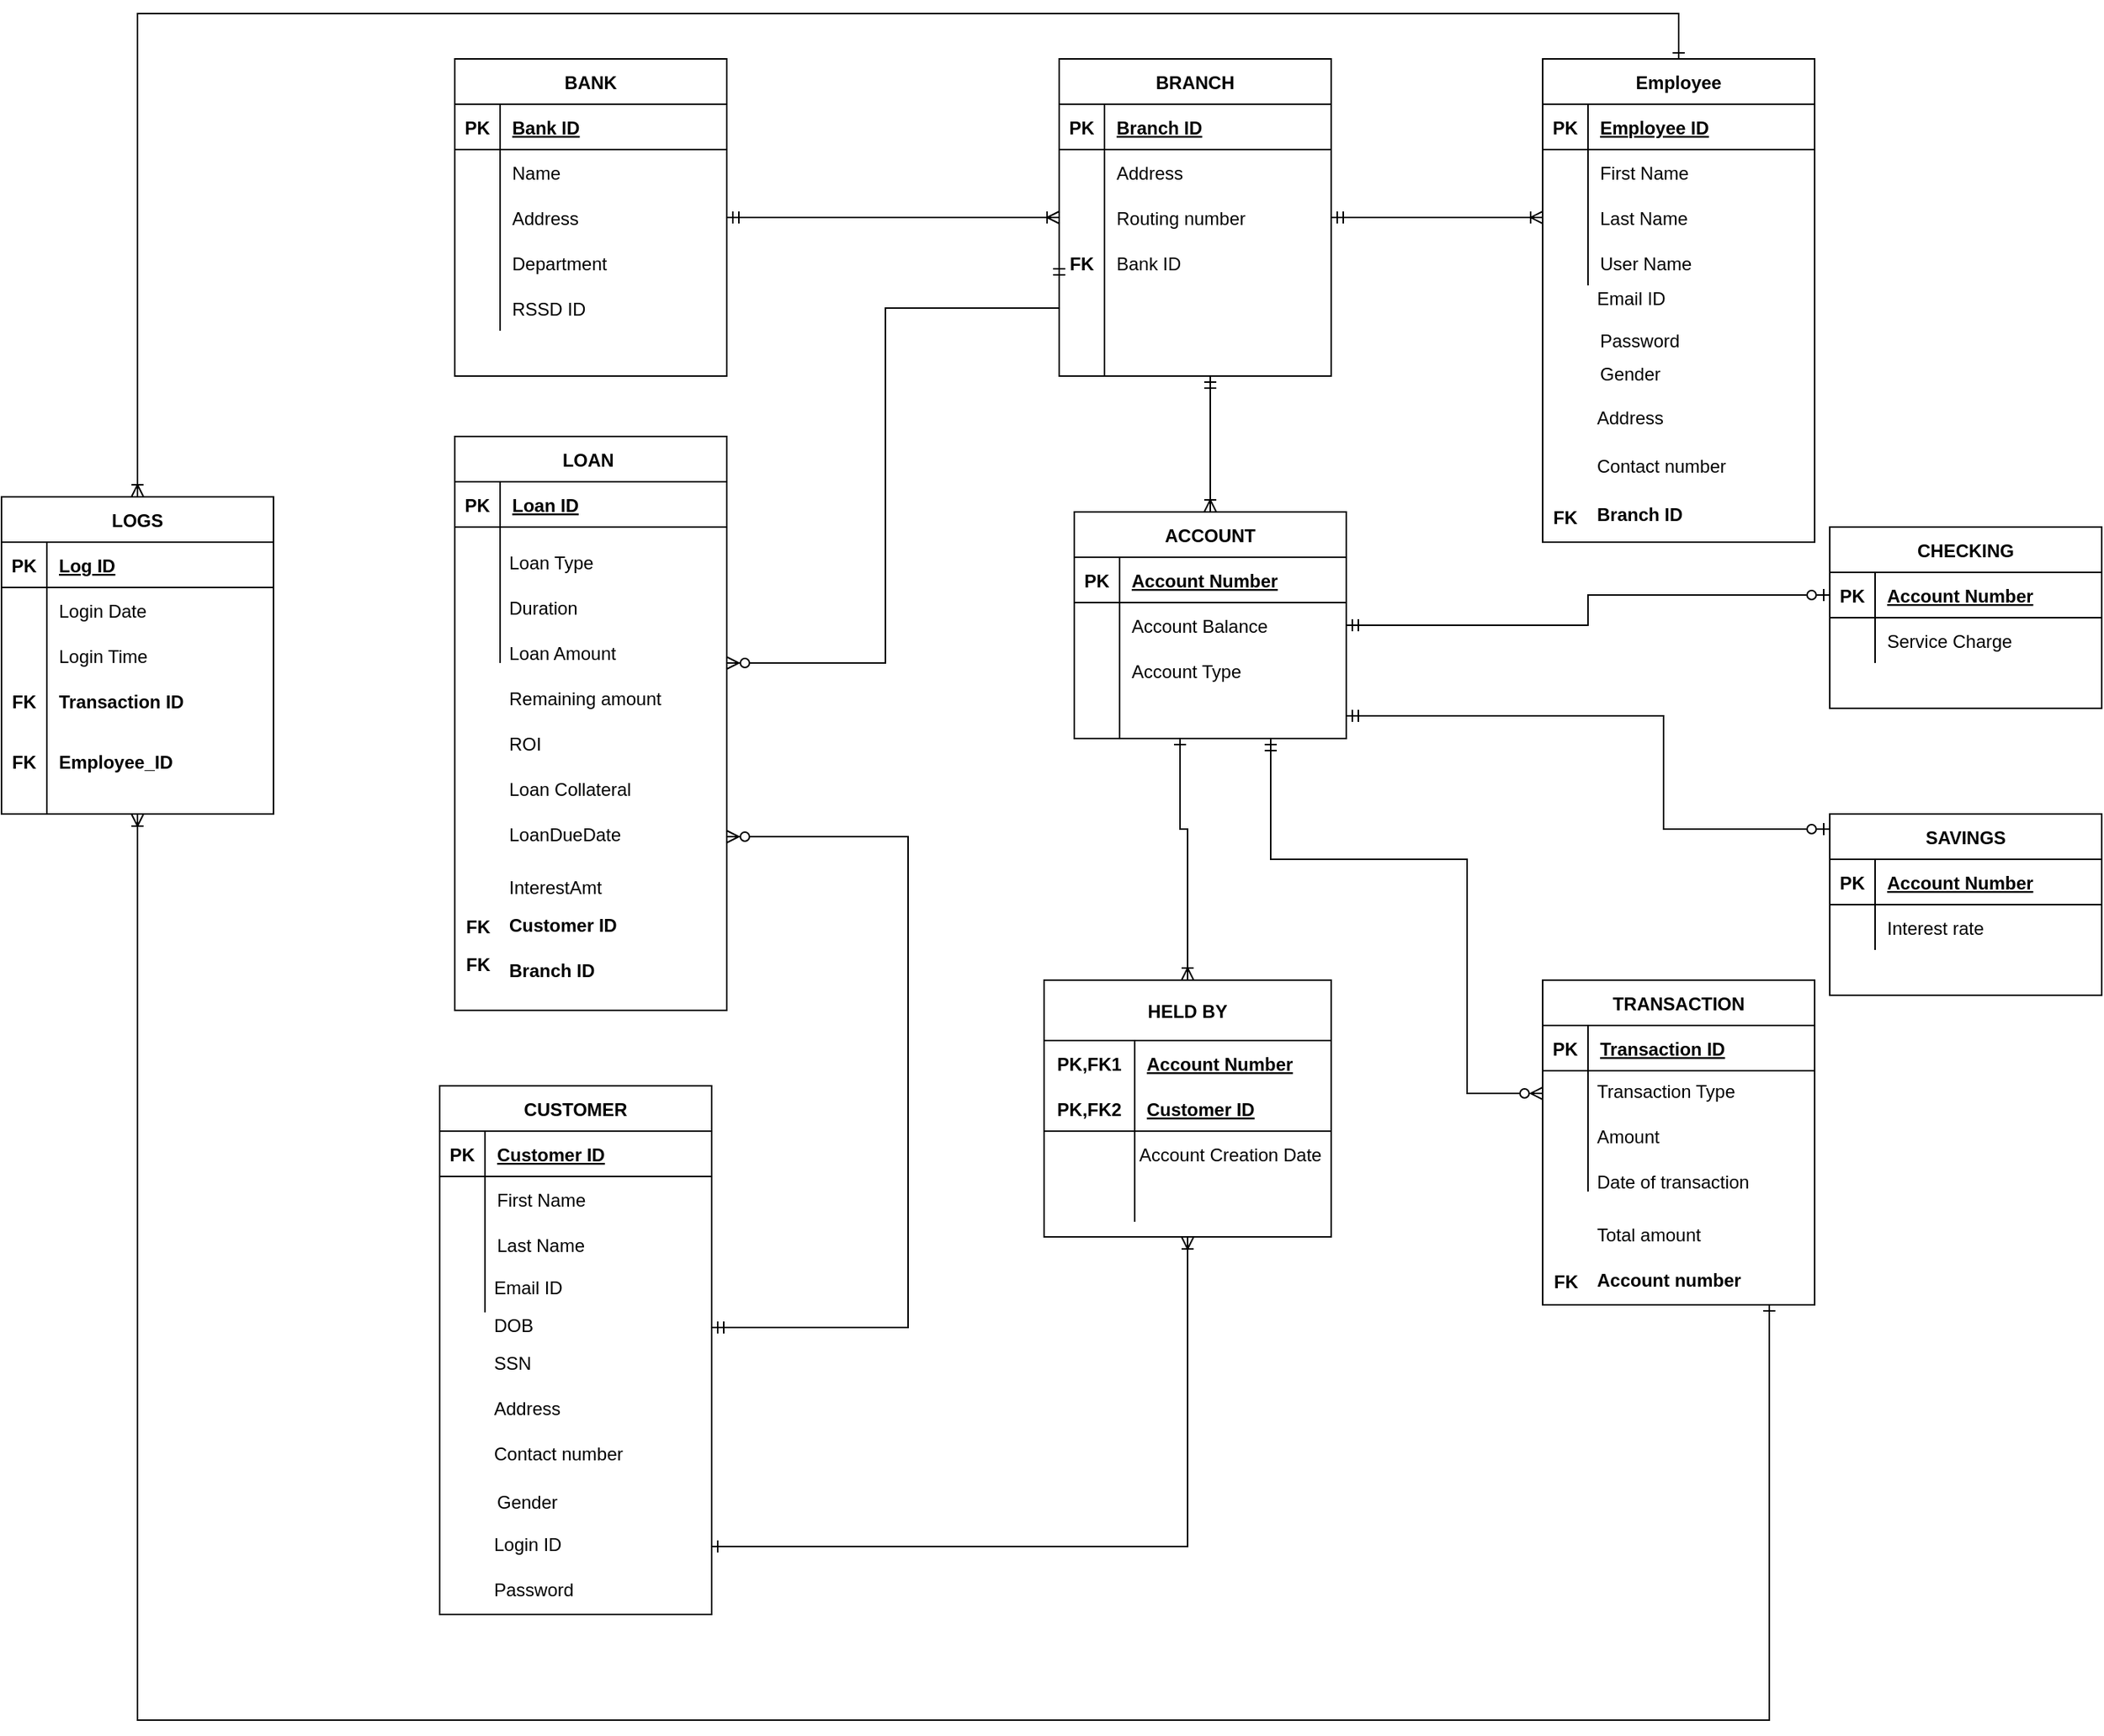 <mxfile version="15.4.0" type="device"><diagram id="TeQv0y_45MRpVR84VTY-" name="Page-3"><mxGraphModel dx="5348" dy="5862" grid="1" gridSize="10" guides="1" tooltips="1" connect="1" arrows="1" fold="1" page="1" pageScale="1" pageWidth="3300" pageHeight="2339" math="0" shadow="0"><root><mxCell id="39iIts8U8YhsU9nCSvMD-0"/><mxCell id="39iIts8U8YhsU9nCSvMD-1" parent="39iIts8U8YhsU9nCSvMD-0"/><mxCell id="qfL6p4f40TfGZ83ejVLt-0" value="" style="group" parent="39iIts8U8YhsU9nCSvMD-1" vertex="1" connectable="0"><mxGeometry x="860" y="-2640" width="190" height="225" as="geometry"/></mxCell><mxCell id="qfL6p4f40TfGZ83ejVLt-1" value="Account number" style="text;strokeColor=none;fillColor=none;spacingLeft=4;spacingRight=4;overflow=hidden;rotatable=0;points=[[0,0.5],[1,0.5]];portConstraint=eastwest;fontSize=12;fontStyle=1" parent="qfL6p4f40TfGZ83ejVLt-0" vertex="1"><mxGeometry x="30" y="185" width="160" height="30" as="geometry"/></mxCell><mxCell id="qfL6p4f40TfGZ83ejVLt-2" value="Transaction Type" style="text;strokeColor=none;fillColor=none;spacingLeft=4;spacingRight=4;overflow=hidden;rotatable=0;points=[[0,0.5],[1,0.5]];portConstraint=eastwest;fontSize=12;" parent="qfL6p4f40TfGZ83ejVLt-0" vertex="1"><mxGeometry x="30" y="60" width="160" height="30" as="geometry"/></mxCell><mxCell id="qfL6p4f40TfGZ83ejVLt-3" value="Amount" style="text;strokeColor=none;fillColor=none;spacingLeft=4;spacingRight=4;overflow=hidden;rotatable=0;points=[[0,0.5],[1,0.5]];portConstraint=eastwest;fontSize=12;" parent="qfL6p4f40TfGZ83ejVLt-0" vertex="1"><mxGeometry x="30" y="90" width="160" height="30" as="geometry"/></mxCell><mxCell id="qfL6p4f40TfGZ83ejVLt-4" value="Date of transaction" style="text;strokeColor=none;fillColor=none;spacingLeft=4;spacingRight=4;overflow=hidden;rotatable=0;points=[[0,0.5],[1,0.5]];portConstraint=eastwest;fontSize=12;" parent="qfL6p4f40TfGZ83ejVLt-0" vertex="1"><mxGeometry x="30" y="120" width="160" height="30" as="geometry"/></mxCell><mxCell id="qfL6p4f40TfGZ83ejVLt-5" value="Total amount" style="text;strokeColor=none;fillColor=none;spacingLeft=4;spacingRight=4;overflow=hidden;rotatable=0;points=[[0,0.5],[1,0.5]];portConstraint=eastwest;fontSize=12;" parent="qfL6p4f40TfGZ83ejVLt-0" vertex="1"><mxGeometry x="30" y="155" width="160" height="30" as="geometry"/></mxCell><mxCell id="qfL6p4f40TfGZ83ejVLt-6" value="&lt;b&gt;FK&lt;/b&gt;" style="text;html=1;resizable=0;autosize=1;align=center;verticalAlign=middle;points=[];fillColor=none;strokeColor=none;rounded=0;" parent="qfL6p4f40TfGZ83ejVLt-0" vertex="1"><mxGeometry y="190" width="30" height="20" as="geometry"/></mxCell><mxCell id="qfL6p4f40TfGZ83ejVLt-7" value="" style="group" parent="39iIts8U8YhsU9nCSvMD-1" vertex="1" connectable="0"><mxGeometry x="570" y="-2950" width="180" height="470" as="geometry"/></mxCell><mxCell id="qfL6p4f40TfGZ83ejVLt-8" value="ACCOUNT" style="shape=table;startSize=30;container=1;collapsible=1;childLayout=tableLayout;fixedRows=1;rowLines=0;fontStyle=1;align=center;resizeLast=1;" parent="qfL6p4f40TfGZ83ejVLt-7" vertex="1"><mxGeometry x="-20" width="180" height="150" as="geometry"/></mxCell><mxCell id="qfL6p4f40TfGZ83ejVLt-9" value="" style="shape=partialRectangle;collapsible=0;dropTarget=0;pointerEvents=0;fillColor=none;top=0;left=0;bottom=1;right=0;points=[[0,0.5],[1,0.5]];portConstraint=eastwest;" parent="qfL6p4f40TfGZ83ejVLt-8" vertex="1"><mxGeometry y="30" width="180" height="30" as="geometry"/></mxCell><mxCell id="qfL6p4f40TfGZ83ejVLt-10" value="PK" style="shape=partialRectangle;connectable=0;fillColor=none;top=0;left=0;bottom=0;right=0;fontStyle=1;overflow=hidden;" parent="qfL6p4f40TfGZ83ejVLt-9" vertex="1"><mxGeometry width="30" height="30" as="geometry"><mxRectangle width="30" height="30" as="alternateBounds"/></mxGeometry></mxCell><mxCell id="qfL6p4f40TfGZ83ejVLt-11" value="Account Number" style="shape=partialRectangle;connectable=0;fillColor=none;top=0;left=0;bottom=0;right=0;align=left;spacingLeft=6;fontStyle=5;overflow=hidden;" parent="qfL6p4f40TfGZ83ejVLt-9" vertex="1"><mxGeometry x="30" width="150" height="30" as="geometry"><mxRectangle width="150" height="30" as="alternateBounds"/></mxGeometry></mxCell><mxCell id="qfL6p4f40TfGZ83ejVLt-12" value="" style="shape=partialRectangle;collapsible=0;dropTarget=0;pointerEvents=0;fillColor=none;top=0;left=0;bottom=0;right=0;points=[[0,0.5],[1,0.5]];portConstraint=eastwest;" parent="qfL6p4f40TfGZ83ejVLt-8" vertex="1"><mxGeometry y="60" width="180" height="30" as="geometry"/></mxCell><mxCell id="qfL6p4f40TfGZ83ejVLt-13" value="" style="shape=partialRectangle;connectable=0;fillColor=none;top=0;left=0;bottom=0;right=0;editable=1;overflow=hidden;" parent="qfL6p4f40TfGZ83ejVLt-12" vertex="1"><mxGeometry width="30" height="30" as="geometry"><mxRectangle width="30" height="30" as="alternateBounds"/></mxGeometry></mxCell><mxCell id="qfL6p4f40TfGZ83ejVLt-14" value="Account Balance" style="shape=partialRectangle;connectable=0;fillColor=none;top=0;left=0;bottom=0;right=0;align=left;spacingLeft=6;overflow=hidden;" parent="qfL6p4f40TfGZ83ejVLt-12" vertex="1"><mxGeometry x="30" width="150" height="30" as="geometry"><mxRectangle width="150" height="30" as="alternateBounds"/></mxGeometry></mxCell><mxCell id="qfL6p4f40TfGZ83ejVLt-15" value="" style="shape=partialRectangle;collapsible=0;dropTarget=0;pointerEvents=0;fillColor=none;top=0;left=0;bottom=0;right=0;points=[[0,0.5],[1,0.5]];portConstraint=eastwest;" parent="qfL6p4f40TfGZ83ejVLt-8" vertex="1"><mxGeometry y="90" width="180" height="30" as="geometry"/></mxCell><mxCell id="qfL6p4f40TfGZ83ejVLt-16" value="" style="shape=partialRectangle;connectable=0;fillColor=none;top=0;left=0;bottom=0;right=0;editable=1;overflow=hidden;" parent="qfL6p4f40TfGZ83ejVLt-15" vertex="1"><mxGeometry width="30" height="30" as="geometry"><mxRectangle width="30" height="30" as="alternateBounds"/></mxGeometry></mxCell><mxCell id="qfL6p4f40TfGZ83ejVLt-17" value="" style="shape=partialRectangle;connectable=0;fillColor=none;top=0;left=0;bottom=0;right=0;align=left;spacingLeft=6;overflow=hidden;" parent="qfL6p4f40TfGZ83ejVLt-15" vertex="1"><mxGeometry x="30" width="150" height="30" as="geometry"><mxRectangle width="150" height="30" as="alternateBounds"/></mxGeometry></mxCell><mxCell id="qfL6p4f40TfGZ83ejVLt-18" value="" style="shape=partialRectangle;collapsible=0;dropTarget=0;pointerEvents=0;fillColor=none;top=0;left=0;bottom=0;right=0;points=[[0,0.5],[1,0.5]];portConstraint=eastwest;" parent="qfL6p4f40TfGZ83ejVLt-8" vertex="1"><mxGeometry y="120" width="180" height="30" as="geometry"/></mxCell><mxCell id="qfL6p4f40TfGZ83ejVLt-19" value="" style="shape=partialRectangle;connectable=0;fillColor=none;top=0;left=0;bottom=0;right=0;editable=1;overflow=hidden;" parent="qfL6p4f40TfGZ83ejVLt-18" vertex="1"><mxGeometry width="30" height="30" as="geometry"><mxRectangle width="30" height="30" as="alternateBounds"/></mxGeometry></mxCell><mxCell id="qfL6p4f40TfGZ83ejVLt-20" value="" style="shape=partialRectangle;connectable=0;fillColor=none;top=0;left=0;bottom=0;right=0;align=left;spacingLeft=6;overflow=hidden;" parent="qfL6p4f40TfGZ83ejVLt-18" vertex="1"><mxGeometry x="30" width="150" height="30" as="geometry"><mxRectangle width="150" height="30" as="alternateBounds"/></mxGeometry></mxCell><mxCell id="k0x2zxTwid1yxPjAaWyq-1" value="Account Type" style="shape=partialRectangle;connectable=0;fillColor=none;top=0;left=0;bottom=0;right=0;align=left;spacingLeft=6;overflow=hidden;" parent="qfL6p4f40TfGZ83ejVLt-7" vertex="1"><mxGeometry x="10" y="90" width="150" height="30" as="geometry"><mxRectangle width="150" height="30" as="alternateBounds"/></mxGeometry></mxCell><mxCell id="qfL6p4f40TfGZ83ejVLt-36" value="" style="group" parent="39iIts8U8YhsU9nCSvMD-1" vertex="1" connectable="0"><mxGeometry x="130" y="-2570" width="190" height="420" as="geometry"/></mxCell><mxCell id="qfL6p4f40TfGZ83ejVLt-37" value="CUSTOMER" style="shape=table;startSize=30;container=1;collapsible=1;childLayout=tableLayout;fixedRows=1;rowLines=0;fontStyle=1;align=center;resizeLast=1;" parent="qfL6p4f40TfGZ83ejVLt-36" vertex="1"><mxGeometry width="180" height="350" as="geometry"/></mxCell><mxCell id="qfL6p4f40TfGZ83ejVLt-38" value="" style="shape=partialRectangle;collapsible=0;dropTarget=0;pointerEvents=0;fillColor=none;top=0;left=0;bottom=1;right=0;points=[[0,0.5],[1,0.5]];portConstraint=eastwest;" parent="qfL6p4f40TfGZ83ejVLt-37" vertex="1"><mxGeometry y="30" width="180" height="30" as="geometry"/></mxCell><mxCell id="qfL6p4f40TfGZ83ejVLt-39" value="PK" style="shape=partialRectangle;connectable=0;fillColor=none;top=0;left=0;bottom=0;right=0;fontStyle=1;overflow=hidden;" parent="qfL6p4f40TfGZ83ejVLt-38" vertex="1"><mxGeometry width="30" height="30" as="geometry"><mxRectangle width="30" height="30" as="alternateBounds"/></mxGeometry></mxCell><mxCell id="qfL6p4f40TfGZ83ejVLt-40" value="Customer ID" style="shape=partialRectangle;connectable=0;fillColor=none;top=0;left=0;bottom=0;right=0;align=left;spacingLeft=6;fontStyle=5;overflow=hidden;" parent="qfL6p4f40TfGZ83ejVLt-38" vertex="1"><mxGeometry x="30" width="150" height="30" as="geometry"><mxRectangle width="150" height="30" as="alternateBounds"/></mxGeometry></mxCell><mxCell id="qfL6p4f40TfGZ83ejVLt-41" value="" style="shape=partialRectangle;collapsible=0;dropTarget=0;pointerEvents=0;fillColor=none;top=0;left=0;bottom=0;right=0;points=[[0,0.5],[1,0.5]];portConstraint=eastwest;" parent="qfL6p4f40TfGZ83ejVLt-37" vertex="1"><mxGeometry y="60" width="180" height="30" as="geometry"/></mxCell><mxCell id="qfL6p4f40TfGZ83ejVLt-42" value="" style="shape=partialRectangle;connectable=0;fillColor=none;top=0;left=0;bottom=0;right=0;editable=1;overflow=hidden;" parent="qfL6p4f40TfGZ83ejVLt-41" vertex="1"><mxGeometry width="30" height="30" as="geometry"><mxRectangle width="30" height="30" as="alternateBounds"/></mxGeometry></mxCell><mxCell id="qfL6p4f40TfGZ83ejVLt-43" value="First Name" style="shape=partialRectangle;connectable=0;fillColor=none;top=0;left=0;bottom=0;right=0;align=left;spacingLeft=6;overflow=hidden;fontStyle=0" parent="qfL6p4f40TfGZ83ejVLt-41" vertex="1"><mxGeometry x="30" width="150" height="30" as="geometry"><mxRectangle width="150" height="30" as="alternateBounds"/></mxGeometry></mxCell><mxCell id="qfL6p4f40TfGZ83ejVLt-44" value="" style="shape=partialRectangle;collapsible=0;dropTarget=0;pointerEvents=0;fillColor=none;top=0;left=0;bottom=0;right=0;points=[[0,0.5],[1,0.5]];portConstraint=eastwest;" parent="qfL6p4f40TfGZ83ejVLt-37" vertex="1"><mxGeometry y="90" width="180" height="30" as="geometry"/></mxCell><mxCell id="qfL6p4f40TfGZ83ejVLt-45" value="" style="shape=partialRectangle;connectable=0;fillColor=none;top=0;left=0;bottom=0;right=0;editable=1;overflow=hidden;" parent="qfL6p4f40TfGZ83ejVLt-44" vertex="1"><mxGeometry width="30" height="30" as="geometry"><mxRectangle width="30" height="30" as="alternateBounds"/></mxGeometry></mxCell><mxCell id="qfL6p4f40TfGZ83ejVLt-46" value="Last Name" style="shape=partialRectangle;connectable=0;fillColor=none;top=0;left=0;bottom=0;right=0;align=left;spacingLeft=6;overflow=hidden;fontStyle=0" parent="qfL6p4f40TfGZ83ejVLt-44" vertex="1"><mxGeometry x="30" width="150" height="30" as="geometry"><mxRectangle width="150" height="30" as="alternateBounds"/></mxGeometry></mxCell><mxCell id="qfL6p4f40TfGZ83ejVLt-47" value="" style="shape=partialRectangle;collapsible=0;dropTarget=0;pointerEvents=0;fillColor=none;top=0;left=0;bottom=0;right=0;points=[[0,0.5],[1,0.5]];portConstraint=eastwest;" parent="qfL6p4f40TfGZ83ejVLt-37" vertex="1"><mxGeometry y="120" width="180" height="30" as="geometry"/></mxCell><mxCell id="qfL6p4f40TfGZ83ejVLt-48" value="" style="shape=partialRectangle;connectable=0;fillColor=none;top=0;left=0;bottom=0;right=0;editable=1;overflow=hidden;" parent="qfL6p4f40TfGZ83ejVLt-47" vertex="1"><mxGeometry width="30" height="30" as="geometry"><mxRectangle width="30" height="30" as="alternateBounds"/></mxGeometry></mxCell><mxCell id="qfL6p4f40TfGZ83ejVLt-49" value="" style="shape=partialRectangle;connectable=0;fillColor=none;top=0;left=0;bottom=0;right=0;align=left;spacingLeft=6;overflow=hidden;" parent="qfL6p4f40TfGZ83ejVLt-47" vertex="1"><mxGeometry x="30" width="150" height="30" as="geometry"><mxRectangle width="150" height="30" as="alternateBounds"/></mxGeometry></mxCell><mxCell id="qfL6p4f40TfGZ83ejVLt-50" value="SSN" style="text;strokeColor=none;fillColor=none;spacingLeft=4;spacingRight=4;overflow=hidden;rotatable=0;points=[[0,0.5],[1,0.5]];portConstraint=eastwest;fontSize=12;" parent="qfL6p4f40TfGZ83ejVLt-36" vertex="1"><mxGeometry x="30" y="170" width="150" height="30" as="geometry"/></mxCell><mxCell id="qfL6p4f40TfGZ83ejVLt-51" value="Email ID" style="text;strokeColor=none;fillColor=none;spacingLeft=4;spacingRight=4;overflow=hidden;rotatable=0;points=[[0,0.5],[1,0.5]];portConstraint=eastwest;fontSize=12;" parent="qfL6p4f40TfGZ83ejVLt-36" vertex="1"><mxGeometry x="30" y="120" width="160" height="30" as="geometry"/></mxCell><mxCell id="qfL6p4f40TfGZ83ejVLt-52" value="Login ID" style="text;strokeColor=none;fillColor=none;spacingLeft=4;spacingRight=4;overflow=hidden;rotatable=0;points=[[0,0.5],[1,0.5]];portConstraint=eastwest;fontSize=12;" parent="qfL6p4f40TfGZ83ejVLt-36" vertex="1"><mxGeometry x="30" y="290" width="150" height="30" as="geometry"/></mxCell><mxCell id="qfL6p4f40TfGZ83ejVLt-53" value="DOB" style="text;strokeColor=none;fillColor=none;spacingLeft=4;spacingRight=4;overflow=hidden;rotatable=0;points=[[0,0.5],[1,0.5]];portConstraint=eastwest;fontSize=12;fontStyle=0" parent="qfL6p4f40TfGZ83ejVLt-36" vertex="1"><mxGeometry x="30" y="145" width="160" height="30" as="geometry"/></mxCell><mxCell id="qfL6p4f40TfGZ83ejVLt-54" value="Address" style="text;strokeColor=none;fillColor=none;spacingLeft=4;spacingRight=4;overflow=hidden;rotatable=0;points=[[0,0.5],[1,0.5]];portConstraint=eastwest;fontSize=12;" parent="qfL6p4f40TfGZ83ejVLt-36" vertex="1"><mxGeometry x="30" y="200" width="160" height="30" as="geometry"/></mxCell><mxCell id="qfL6p4f40TfGZ83ejVLt-55" value="Contact number" style="text;strokeColor=none;fillColor=none;spacingLeft=4;spacingRight=4;overflow=hidden;rotatable=0;points=[[0,0.5],[1,0.5]];portConstraint=eastwest;fontSize=12;fontStyle=0" parent="qfL6p4f40TfGZ83ejVLt-36" vertex="1"><mxGeometry x="30" y="230" width="160" height="30" as="geometry"/></mxCell><mxCell id="qfL6p4f40TfGZ83ejVLt-56" value="Gender" style="shape=partialRectangle;connectable=0;fillColor=none;top=0;left=0;bottom=0;right=0;align=left;spacingLeft=6;overflow=hidden;fontStyle=0" parent="qfL6p4f40TfGZ83ejVLt-36" vertex="1"><mxGeometry x="30" y="260" width="150" height="30" as="geometry"><mxRectangle width="150" height="30" as="alternateBounds"/></mxGeometry></mxCell><mxCell id="qfL6p4f40TfGZ83ejVLt-57" value="Password" style="text;strokeColor=none;fillColor=none;spacingLeft=4;spacingRight=4;overflow=hidden;rotatable=0;points=[[0,0.5],[1,0.5]];portConstraint=eastwest;fontSize=12;" parent="qfL6p4f40TfGZ83ejVLt-36" vertex="1"><mxGeometry x="30" y="320" width="150" height="30" as="geometry"/></mxCell><mxCell id="qfL6p4f40TfGZ83ejVLt-60" style="edgeStyle=orthogonalEdgeStyle;rounded=0;orthogonalLoop=1;jettySize=auto;html=1;exitX=1;exitY=0.5;exitDx=0;exitDy=0;startArrow=ERone;startFill=0;endArrow=ERoneToMany;endFill=0;" parent="qfL6p4f40TfGZ83ejVLt-36" source="qfL6p4f40TfGZ83ejVLt-55" target="qfL6p4f40TfGZ83ejVLt-55" edge="1"><mxGeometry relative="1" as="geometry"/></mxCell><mxCell id="qfL6p4f40TfGZ83ejVLt-78" value="" style="group" parent="39iIts8U8YhsU9nCSvMD-1" vertex="1" connectable="0"><mxGeometry x="860" y="-3250" width="190" height="320" as="geometry"/></mxCell><mxCell id="qfL6p4f40TfGZ83ejVLt-79" value="Employee" style="shape=table;startSize=30;container=1;collapsible=1;childLayout=tableLayout;fixedRows=1;rowLines=0;fontStyle=1;align=center;resizeLast=1;" parent="qfL6p4f40TfGZ83ejVLt-78" vertex="1"><mxGeometry width="180" height="320" as="geometry"/></mxCell><mxCell id="qfL6p4f40TfGZ83ejVLt-80" value="" style="shape=partialRectangle;collapsible=0;dropTarget=0;pointerEvents=0;fillColor=none;top=0;left=0;bottom=1;right=0;points=[[0,0.5],[1,0.5]];portConstraint=eastwest;" parent="qfL6p4f40TfGZ83ejVLt-79" vertex="1"><mxGeometry y="30" width="180" height="30" as="geometry"/></mxCell><mxCell id="qfL6p4f40TfGZ83ejVLt-81" value="PK" style="shape=partialRectangle;connectable=0;fillColor=none;top=0;left=0;bottom=0;right=0;fontStyle=1;overflow=hidden;" parent="qfL6p4f40TfGZ83ejVLt-80" vertex="1"><mxGeometry width="30" height="30" as="geometry"><mxRectangle width="30" height="30" as="alternateBounds"/></mxGeometry></mxCell><mxCell id="qfL6p4f40TfGZ83ejVLt-82" value="Employee ID" style="shape=partialRectangle;connectable=0;fillColor=none;top=0;left=0;bottom=0;right=0;align=left;spacingLeft=6;fontStyle=5;overflow=hidden;" parent="qfL6p4f40TfGZ83ejVLt-80" vertex="1"><mxGeometry x="30" width="150" height="30" as="geometry"><mxRectangle width="150" height="30" as="alternateBounds"/></mxGeometry></mxCell><mxCell id="qfL6p4f40TfGZ83ejVLt-83" value="" style="shape=partialRectangle;collapsible=0;dropTarget=0;pointerEvents=0;fillColor=none;top=0;left=0;bottom=0;right=0;points=[[0,0.5],[1,0.5]];portConstraint=eastwest;" parent="qfL6p4f40TfGZ83ejVLt-79" vertex="1"><mxGeometry y="60" width="180" height="30" as="geometry"/></mxCell><mxCell id="qfL6p4f40TfGZ83ejVLt-84" value="" style="shape=partialRectangle;connectable=0;fillColor=none;top=0;left=0;bottom=0;right=0;editable=1;overflow=hidden;" parent="qfL6p4f40TfGZ83ejVLt-83" vertex="1"><mxGeometry width="30" height="30" as="geometry"><mxRectangle width="30" height="30" as="alternateBounds"/></mxGeometry></mxCell><mxCell id="qfL6p4f40TfGZ83ejVLt-85" value="First Name" style="shape=partialRectangle;connectable=0;fillColor=none;top=0;left=0;bottom=0;right=0;align=left;spacingLeft=6;overflow=hidden;" parent="qfL6p4f40TfGZ83ejVLt-83" vertex="1"><mxGeometry x="30" width="150" height="30" as="geometry"><mxRectangle width="150" height="30" as="alternateBounds"/></mxGeometry></mxCell><mxCell id="qfL6p4f40TfGZ83ejVLt-86" value="" style="shape=partialRectangle;collapsible=0;dropTarget=0;pointerEvents=0;fillColor=none;top=0;left=0;bottom=0;right=0;points=[[0,0.5],[1,0.5]];portConstraint=eastwest;" parent="qfL6p4f40TfGZ83ejVLt-79" vertex="1"><mxGeometry y="90" width="180" height="30" as="geometry"/></mxCell><mxCell id="qfL6p4f40TfGZ83ejVLt-87" value="" style="shape=partialRectangle;connectable=0;fillColor=none;top=0;left=0;bottom=0;right=0;editable=1;overflow=hidden;" parent="qfL6p4f40TfGZ83ejVLt-86" vertex="1"><mxGeometry width="30" height="30" as="geometry"><mxRectangle width="30" height="30" as="alternateBounds"/></mxGeometry></mxCell><mxCell id="qfL6p4f40TfGZ83ejVLt-88" value="Last Name" style="shape=partialRectangle;connectable=0;fillColor=none;top=0;left=0;bottom=0;right=0;align=left;spacingLeft=6;overflow=hidden;" parent="qfL6p4f40TfGZ83ejVLt-86" vertex="1"><mxGeometry x="30" width="150" height="30" as="geometry"><mxRectangle width="150" height="30" as="alternateBounds"/></mxGeometry></mxCell><mxCell id="qfL6p4f40TfGZ83ejVLt-89" value="" style="shape=partialRectangle;collapsible=0;dropTarget=0;pointerEvents=0;fillColor=none;top=0;left=0;bottom=0;right=0;points=[[0,0.5],[1,0.5]];portConstraint=eastwest;" parent="qfL6p4f40TfGZ83ejVLt-79" vertex="1"><mxGeometry y="120" width="180" height="30" as="geometry"/></mxCell><mxCell id="qfL6p4f40TfGZ83ejVLt-90" value="" style="shape=partialRectangle;connectable=0;fillColor=none;top=0;left=0;bottom=0;right=0;editable=1;overflow=hidden;" parent="qfL6p4f40TfGZ83ejVLt-89" vertex="1"><mxGeometry width="30" height="30" as="geometry"><mxRectangle width="30" height="30" as="alternateBounds"/></mxGeometry></mxCell><mxCell id="qfL6p4f40TfGZ83ejVLt-91" value="User Name" style="shape=partialRectangle;connectable=0;fillColor=none;top=0;left=0;bottom=0;right=0;align=left;spacingLeft=6;overflow=hidden;" parent="qfL6p4f40TfGZ83ejVLt-89" vertex="1"><mxGeometry x="30" width="150" height="30" as="geometry"><mxRectangle width="150" height="30" as="alternateBounds"/></mxGeometry></mxCell><mxCell id="qfL6p4f40TfGZ83ejVLt-92" value="Password" style="shape=partialRectangle;connectable=0;fillColor=none;top=0;left=0;bottom=0;right=0;align=left;spacingLeft=6;overflow=hidden;" parent="qfL6p4f40TfGZ83ejVLt-78" vertex="1"><mxGeometry x="30" y="170" width="150" height="32" as="geometry"><mxRectangle width="150" height="30" as="alternateBounds"/></mxGeometry></mxCell><mxCell id="qfL6p4f40TfGZ83ejVLt-93" value="Gender" style="shape=partialRectangle;connectable=0;fillColor=none;top=0;left=0;bottom=0;right=0;align=left;spacingLeft=6;overflow=hidden;" parent="qfL6p4f40TfGZ83ejVLt-78" vertex="1"><mxGeometry x="30" y="192" width="150" height="32" as="geometry"><mxRectangle width="150" height="30" as="alternateBounds"/></mxGeometry></mxCell><mxCell id="qfL6p4f40TfGZ83ejVLt-94" value="Address" style="text;strokeColor=none;fillColor=none;spacingLeft=4;spacingRight=4;overflow=hidden;rotatable=0;points=[[0,0.5],[1,0.5]];portConstraint=eastwest;fontSize=12;" parent="qfL6p4f40TfGZ83ejVLt-78" vertex="1"><mxGeometry x="30" y="224" width="160" height="32" as="geometry"/></mxCell><mxCell id="qfL6p4f40TfGZ83ejVLt-95" value="Contact number" style="text;strokeColor=none;fillColor=none;spacingLeft=4;spacingRight=4;overflow=hidden;rotatable=0;points=[[0,0.5],[1,0.5]];portConstraint=eastwest;fontSize=12;fontStyle=0" parent="qfL6p4f40TfGZ83ejVLt-78" vertex="1"><mxGeometry x="30" y="256" width="160" height="32" as="geometry"/></mxCell><mxCell id="qfL6p4f40TfGZ83ejVLt-96" value="Branch ID" style="text;strokeColor=none;fillColor=none;spacingLeft=4;spacingRight=4;overflow=hidden;rotatable=0;points=[[0,0.5],[1,0.5]];portConstraint=eastwest;fontSize=12;fontStyle=1" parent="qfL6p4f40TfGZ83ejVLt-78" vertex="1"><mxGeometry x="30" y="288" width="160" height="32" as="geometry"/></mxCell><mxCell id="qfL6p4f40TfGZ83ejVLt-471" value="Email ID" style="text;strokeColor=none;fillColor=none;spacingLeft=4;spacingRight=4;overflow=hidden;rotatable=0;points=[[0,0.5],[1,0.5]];portConstraint=eastwest;fontSize=12;" parent="qfL6p4f40TfGZ83ejVLt-78" vertex="1"><mxGeometry x="30" y="145" width="160" height="30" as="geometry"/></mxCell><mxCell id="qfL6p4f40TfGZ83ejVLt-472" value="FK" style="shape=partialRectangle;connectable=0;fillColor=none;top=0;left=0;bottom=0;right=0;fontStyle=1;overflow=hidden;" parent="qfL6p4f40TfGZ83ejVLt-78" vertex="1"><mxGeometry y="288" width="30" height="30" as="geometry"><mxRectangle width="30" height="30" as="alternateBounds"/></mxGeometry></mxCell><mxCell id="qfL6p4f40TfGZ83ejVLt-117" style="edgeStyle=orthogonalEdgeStyle;rounded=0;orthogonalLoop=1;jettySize=auto;html=1;startArrow=ERoneToMany;startFill=0;endArrow=ERone;endFill=0;entryX=0.5;entryY=0;entryDx=0;entryDy=0;" parent="39iIts8U8YhsU9nCSvMD-1" source="qfL6p4f40TfGZ83ejVLt-118" target="qfL6p4f40TfGZ83ejVLt-79" edge="1"><mxGeometry relative="1" as="geometry"><Array as="points"><mxPoint x="-70" y="-3280"/><mxPoint x="950" y="-3280"/></Array><mxPoint x="720" y="-3290" as="targetPoint"/></mxGeometry></mxCell><mxCell id="qfL6p4f40TfGZ83ejVLt-118" value="LOGS" style="shape=table;startSize=30;container=1;collapsible=1;childLayout=tableLayout;fixedRows=1;rowLines=0;fontStyle=1;align=center;resizeLast=1;" parent="39iIts8U8YhsU9nCSvMD-1" vertex="1"><mxGeometry x="-160" y="-2960" width="180" height="210" as="geometry"/></mxCell><mxCell id="qfL6p4f40TfGZ83ejVLt-119" value="" style="shape=partialRectangle;collapsible=0;dropTarget=0;pointerEvents=0;fillColor=none;top=0;left=0;bottom=1;right=0;points=[[0,0.5],[1,0.5]];portConstraint=eastwest;startSize=30;" parent="qfL6p4f40TfGZ83ejVLt-118" vertex="1"><mxGeometry y="30" width="180" height="30" as="geometry"/></mxCell><mxCell id="qfL6p4f40TfGZ83ejVLt-120" value="PK" style="shape=partialRectangle;connectable=0;fillColor=none;top=0;left=0;bottom=0;right=0;fontStyle=1;overflow=hidden;startSize=30;" parent="qfL6p4f40TfGZ83ejVLt-119" vertex="1"><mxGeometry width="30" height="30" as="geometry"><mxRectangle width="30" height="30" as="alternateBounds"/></mxGeometry></mxCell><mxCell id="qfL6p4f40TfGZ83ejVLt-121" value="Log ID" style="shape=partialRectangle;connectable=0;fillColor=none;top=0;left=0;bottom=0;right=0;align=left;spacingLeft=6;fontStyle=5;overflow=hidden;startSize=30;" parent="qfL6p4f40TfGZ83ejVLt-119" vertex="1"><mxGeometry x="30" width="150" height="30" as="geometry"><mxRectangle width="150" height="30" as="alternateBounds"/></mxGeometry></mxCell><mxCell id="qfL6p4f40TfGZ83ejVLt-122" value="" style="shape=partialRectangle;collapsible=0;dropTarget=0;pointerEvents=0;fillColor=none;top=0;left=0;bottom=0;right=0;points=[[0,0.5],[1,0.5]];portConstraint=eastwest;startSize=30;" parent="qfL6p4f40TfGZ83ejVLt-118" vertex="1"><mxGeometry y="60" width="180" height="30" as="geometry"/></mxCell><mxCell id="qfL6p4f40TfGZ83ejVLt-123" value="" style="shape=partialRectangle;connectable=0;fillColor=none;top=0;left=0;bottom=0;right=0;editable=1;overflow=hidden;startSize=30;" parent="qfL6p4f40TfGZ83ejVLt-122" vertex="1"><mxGeometry width="30" height="30" as="geometry"><mxRectangle width="30" height="30" as="alternateBounds"/></mxGeometry></mxCell><mxCell id="qfL6p4f40TfGZ83ejVLt-124" value="Login Date" style="shape=partialRectangle;connectable=0;fillColor=none;top=0;left=0;bottom=0;right=0;align=left;spacingLeft=6;overflow=hidden;startSize=30;" parent="qfL6p4f40TfGZ83ejVLt-122" vertex="1"><mxGeometry x="30" width="150" height="30" as="geometry"><mxRectangle width="150" height="30" as="alternateBounds"/></mxGeometry></mxCell><mxCell id="qfL6p4f40TfGZ83ejVLt-125" value="" style="shape=partialRectangle;collapsible=0;dropTarget=0;pointerEvents=0;fillColor=none;top=0;left=0;bottom=0;right=0;points=[[0,0.5],[1,0.5]];portConstraint=eastwest;startSize=30;" parent="qfL6p4f40TfGZ83ejVLt-118" vertex="1"><mxGeometry y="90" width="180" height="30" as="geometry"/></mxCell><mxCell id="qfL6p4f40TfGZ83ejVLt-126" value="" style="shape=partialRectangle;connectable=0;fillColor=none;top=0;left=0;bottom=0;right=0;editable=1;overflow=hidden;startSize=30;" parent="qfL6p4f40TfGZ83ejVLt-125" vertex="1"><mxGeometry width="30" height="30" as="geometry"><mxRectangle width="30" height="30" as="alternateBounds"/></mxGeometry></mxCell><mxCell id="qfL6p4f40TfGZ83ejVLt-127" value="Login Time" style="shape=partialRectangle;connectable=0;fillColor=none;top=0;left=0;bottom=0;right=0;align=left;spacingLeft=6;overflow=hidden;startSize=30;" parent="qfL6p4f40TfGZ83ejVLt-125" vertex="1"><mxGeometry x="30" width="150" height="30" as="geometry"><mxRectangle width="150" height="30" as="alternateBounds"/></mxGeometry></mxCell><mxCell id="qfL6p4f40TfGZ83ejVLt-128" value="" style="shape=partialRectangle;collapsible=0;dropTarget=0;pointerEvents=0;fillColor=none;top=0;left=0;bottom=0;right=0;points=[[0,0.5],[1,0.5]];portConstraint=eastwest;startSize=30;fontStyle=1" parent="qfL6p4f40TfGZ83ejVLt-118" vertex="1"><mxGeometry y="120" width="180" height="30" as="geometry"/></mxCell><mxCell id="qfL6p4f40TfGZ83ejVLt-129" value="FK" style="shape=partialRectangle;connectable=0;fillColor=none;top=0;left=0;bottom=0;right=0;editable=1;overflow=hidden;startSize=30;fontStyle=1" parent="qfL6p4f40TfGZ83ejVLt-128" vertex="1"><mxGeometry width="30" height="30" as="geometry"><mxRectangle width="30" height="30" as="alternateBounds"/></mxGeometry></mxCell><mxCell id="qfL6p4f40TfGZ83ejVLt-130" value="Transaction ID" style="shape=partialRectangle;connectable=0;fillColor=none;top=0;left=0;bottom=0;right=0;align=left;spacingLeft=6;overflow=hidden;startSize=30;fontStyle=1" parent="qfL6p4f40TfGZ83ejVLt-128" vertex="1"><mxGeometry x="30" width="150" height="30" as="geometry"><mxRectangle width="150" height="30" as="alternateBounds"/></mxGeometry></mxCell><mxCell id="qfL6p4f40TfGZ83ejVLt-131" value="" style="shape=partialRectangle;collapsible=0;dropTarget=0;pointerEvents=0;fillColor=none;top=0;left=0;bottom=0;right=0;points=[[0,0.5],[1,0.5]];portConstraint=eastwest;startSize=30;" parent="qfL6p4f40TfGZ83ejVLt-118" vertex="1"><mxGeometry y="150" width="180" height="30" as="geometry"/></mxCell><mxCell id="qfL6p4f40TfGZ83ejVLt-132" value="" style="shape=partialRectangle;connectable=0;fillColor=none;top=0;left=0;bottom=0;right=0;editable=1;overflow=hidden;startSize=30;fontStyle=1" parent="qfL6p4f40TfGZ83ejVLt-131" vertex="1"><mxGeometry width="30" height="30" as="geometry"><mxRectangle width="30" height="30" as="alternateBounds"/></mxGeometry></mxCell><mxCell id="qfL6p4f40TfGZ83ejVLt-133" value="" style="shape=partialRectangle;connectable=0;fillColor=none;top=0;left=0;bottom=0;right=0;align=left;spacingLeft=6;overflow=hidden;startSize=30;fontStyle=1" parent="qfL6p4f40TfGZ83ejVLt-131" vertex="1"><mxGeometry x="30" width="150" height="30" as="geometry"><mxRectangle width="150" height="30" as="alternateBounds"/></mxGeometry></mxCell><mxCell id="qfL6p4f40TfGZ83ejVLt-134" value="" style="shape=partialRectangle;collapsible=0;dropTarget=0;pointerEvents=0;fillColor=none;top=0;left=0;bottom=0;right=0;points=[[0,0.5],[1,0.5]];portConstraint=eastwest;startSize=30;" parent="qfL6p4f40TfGZ83ejVLt-118" vertex="1"><mxGeometry y="180" width="180" height="30" as="geometry"/></mxCell><mxCell id="qfL6p4f40TfGZ83ejVLt-135" value="" style="shape=partialRectangle;connectable=0;fillColor=none;top=0;left=0;bottom=0;right=0;editable=1;overflow=hidden;startSize=30;fontStyle=1" parent="qfL6p4f40TfGZ83ejVLt-134" vertex="1"><mxGeometry width="30" height="30" as="geometry"><mxRectangle width="30" height="30" as="alternateBounds"/></mxGeometry></mxCell><mxCell id="qfL6p4f40TfGZ83ejVLt-136" value="" style="shape=partialRectangle;connectable=0;fillColor=none;top=0;left=0;bottom=0;right=0;align=left;spacingLeft=6;overflow=hidden;startSize=30;fontStyle=1" parent="qfL6p4f40TfGZ83ejVLt-134" vertex="1"><mxGeometry x="30" width="150" height="30" as="geometry"><mxRectangle width="150" height="30" as="alternateBounds"/></mxGeometry></mxCell><mxCell id="qfL6p4f40TfGZ83ejVLt-137" value="" style="group" parent="39iIts8U8YhsU9nCSvMD-1" vertex="1" connectable="0"><mxGeometry x="140" y="-2960" width="190" height="340" as="geometry"/></mxCell><mxCell id="qfL6p4f40TfGZ83ejVLt-138" value="LOAN " style="shape=table;startSize=30;container=1;collapsible=1;childLayout=tableLayout;fixedRows=1;rowLines=0;fontStyle=1;align=center;resizeLast=1;" parent="qfL6p4f40TfGZ83ejVLt-137" vertex="1"><mxGeometry y="-40" width="180" height="380" as="geometry"/></mxCell><mxCell id="qfL6p4f40TfGZ83ejVLt-139" value="" style="shape=partialRectangle;collapsible=0;dropTarget=0;pointerEvents=0;fillColor=none;top=0;left=0;bottom=1;right=0;points=[[0,0.5],[1,0.5]];portConstraint=eastwest;" parent="qfL6p4f40TfGZ83ejVLt-138" vertex="1"><mxGeometry y="30" width="180" height="30" as="geometry"/></mxCell><mxCell id="qfL6p4f40TfGZ83ejVLt-140" value="PK" style="shape=partialRectangle;connectable=0;fillColor=none;top=0;left=0;bottom=0;right=0;fontStyle=1;overflow=hidden;" parent="qfL6p4f40TfGZ83ejVLt-139" vertex="1"><mxGeometry width="30" height="30" as="geometry"><mxRectangle width="30" height="30" as="alternateBounds"/></mxGeometry></mxCell><mxCell id="qfL6p4f40TfGZ83ejVLt-141" value="Loan ID" style="shape=partialRectangle;connectable=0;fillColor=none;top=0;left=0;bottom=0;right=0;align=left;spacingLeft=6;fontStyle=5;overflow=hidden;" parent="qfL6p4f40TfGZ83ejVLt-139" vertex="1"><mxGeometry x="30" width="150" height="30" as="geometry"><mxRectangle width="150" height="30" as="alternateBounds"/></mxGeometry></mxCell><mxCell id="qfL6p4f40TfGZ83ejVLt-142" value="" style="shape=partialRectangle;collapsible=0;dropTarget=0;pointerEvents=0;fillColor=none;top=0;left=0;bottom=0;right=0;points=[[0,0.5],[1,0.5]];portConstraint=eastwest;" parent="qfL6p4f40TfGZ83ejVLt-138" vertex="1"><mxGeometry y="60" width="180" height="30" as="geometry"/></mxCell><mxCell id="qfL6p4f40TfGZ83ejVLt-143" value="" style="shape=partialRectangle;connectable=0;fillColor=none;top=0;left=0;bottom=0;right=0;editable=1;overflow=hidden;" parent="qfL6p4f40TfGZ83ejVLt-142" vertex="1"><mxGeometry width="30" height="30" as="geometry"><mxRectangle width="30" height="30" as="alternateBounds"/></mxGeometry></mxCell><mxCell id="qfL6p4f40TfGZ83ejVLt-144" value="" style="shape=partialRectangle;connectable=0;fillColor=none;top=0;left=0;bottom=0;right=0;align=left;spacingLeft=6;overflow=hidden;" parent="qfL6p4f40TfGZ83ejVLt-142" vertex="1"><mxGeometry x="30" width="150" height="30" as="geometry"><mxRectangle width="150" height="30" as="alternateBounds"/></mxGeometry></mxCell><mxCell id="qfL6p4f40TfGZ83ejVLt-145" value="" style="shape=partialRectangle;collapsible=0;dropTarget=0;pointerEvents=0;fillColor=none;top=0;left=0;bottom=0;right=0;points=[[0,0.5],[1,0.5]];portConstraint=eastwest;" parent="qfL6p4f40TfGZ83ejVLt-138" vertex="1"><mxGeometry y="90" width="180" height="30" as="geometry"/></mxCell><mxCell id="qfL6p4f40TfGZ83ejVLt-146" value="" style="shape=partialRectangle;connectable=0;fillColor=none;top=0;left=0;bottom=0;right=0;editable=1;overflow=hidden;" parent="qfL6p4f40TfGZ83ejVLt-145" vertex="1"><mxGeometry width="30" height="30" as="geometry"><mxRectangle width="30" height="30" as="alternateBounds"/></mxGeometry></mxCell><mxCell id="qfL6p4f40TfGZ83ejVLt-147" value="" style="shape=partialRectangle;connectable=0;fillColor=none;top=0;left=0;bottom=0;right=0;align=left;spacingLeft=6;overflow=hidden;" parent="qfL6p4f40TfGZ83ejVLt-145" vertex="1"><mxGeometry x="30" width="150" height="30" as="geometry"><mxRectangle width="150" height="30" as="alternateBounds"/></mxGeometry></mxCell><mxCell id="qfL6p4f40TfGZ83ejVLt-148" value="" style="shape=partialRectangle;collapsible=0;dropTarget=0;pointerEvents=0;fillColor=none;top=0;left=0;bottom=0;right=0;points=[[0,0.5],[1,0.5]];portConstraint=eastwest;" parent="qfL6p4f40TfGZ83ejVLt-138" vertex="1"><mxGeometry y="120" width="180" height="30" as="geometry"/></mxCell><mxCell id="qfL6p4f40TfGZ83ejVLt-149" value="" style="shape=partialRectangle;connectable=0;fillColor=none;top=0;left=0;bottom=0;right=0;editable=1;overflow=hidden;" parent="qfL6p4f40TfGZ83ejVLt-148" vertex="1"><mxGeometry width="30" height="30" as="geometry"><mxRectangle width="30" height="30" as="alternateBounds"/></mxGeometry></mxCell><mxCell id="qfL6p4f40TfGZ83ejVLt-150" value="" style="shape=partialRectangle;connectable=0;fillColor=none;top=0;left=0;bottom=0;right=0;align=left;spacingLeft=6;overflow=hidden;" parent="qfL6p4f40TfGZ83ejVLt-148" vertex="1"><mxGeometry x="30" width="150" height="30" as="geometry"><mxRectangle width="150" height="30" as="alternateBounds"/></mxGeometry></mxCell><mxCell id="qfL6p4f40TfGZ83ejVLt-151" value="Loan Type" style="text;strokeColor=none;fillColor=none;spacingLeft=4;spacingRight=4;overflow=hidden;rotatable=0;points=[[0,0.5],[1,0.5]];portConstraint=eastwest;fontSize=12;" parent="qfL6p4f40TfGZ83ejVLt-137" vertex="1"><mxGeometry x="30" y="30" width="160" height="30" as="geometry"/></mxCell><mxCell id="qfL6p4f40TfGZ83ejVLt-152" value="Duration" style="text;strokeColor=none;fillColor=none;spacingLeft=4;spacingRight=4;overflow=hidden;rotatable=0;points=[[0,0.5],[1,0.5]];portConstraint=eastwest;fontSize=12;" parent="qfL6p4f40TfGZ83ejVLt-137" vertex="1"><mxGeometry x="30" y="60" width="160" height="30" as="geometry"/></mxCell><mxCell id="qfL6p4f40TfGZ83ejVLt-153" value="Loan Amount" style="text;strokeColor=none;fillColor=none;spacingLeft=4;spacingRight=4;overflow=hidden;rotatable=0;points=[[0,0.5],[1,0.5]];portConstraint=eastwest;fontSize=12;" parent="qfL6p4f40TfGZ83ejVLt-137" vertex="1"><mxGeometry x="30" y="90" width="160" height="30" as="geometry"/></mxCell><mxCell id="qfL6p4f40TfGZ83ejVLt-154" value="ROI" style="text;strokeColor=none;fillColor=none;spacingLeft=4;spacingRight=4;overflow=hidden;rotatable=0;points=[[0,0.5],[1,0.5]];portConstraint=eastwest;fontSize=12;" parent="qfL6p4f40TfGZ83ejVLt-137" vertex="1"><mxGeometry x="30" y="150" width="160" height="30" as="geometry"/></mxCell><mxCell id="qfL6p4f40TfGZ83ejVLt-155" value="Remaining amount" style="text;strokeColor=none;fillColor=none;spacingLeft=4;spacingRight=4;overflow=hidden;rotatable=0;points=[[0,0.5],[1,0.5]];portConstraint=eastwest;fontSize=12;" parent="qfL6p4f40TfGZ83ejVLt-137" vertex="1"><mxGeometry x="30" y="120" width="160" height="30" as="geometry"/></mxCell><mxCell id="qfL6p4f40TfGZ83ejVLt-156" value="Loan Collateral" style="text;strokeColor=none;fillColor=none;spacingLeft=4;spacingRight=4;overflow=hidden;rotatable=0;points=[[0,0.5],[1,0.5]];portConstraint=eastwest;fontSize=12;" parent="qfL6p4f40TfGZ83ejVLt-137" vertex="1"><mxGeometry x="30" y="180" width="160" height="30" as="geometry"/></mxCell><mxCell id="qfL6p4f40TfGZ83ejVLt-157" value="Customer ID" style="text;strokeColor=none;fillColor=none;spacingLeft=4;spacingRight=4;overflow=hidden;rotatable=0;points=[[0,0.5],[1,0.5]];portConstraint=eastwest;fontSize=12;fontStyle=1" parent="qfL6p4f40TfGZ83ejVLt-137" vertex="1"><mxGeometry x="30" y="270" width="160" height="30" as="geometry"/></mxCell><mxCell id="qfL6p4f40TfGZ83ejVLt-158" value="&lt;b&gt;FK&lt;/b&gt;" style="text;html=1;align=center;verticalAlign=middle;resizable=0;points=[];autosize=1;strokeColor=none;fillColor=none;" parent="qfL6p4f40TfGZ83ejVLt-137" vertex="1"><mxGeometry y="275" width="30" height="20" as="geometry"/></mxCell><mxCell id="qfL6p4f40TfGZ83ejVLt-159" value="Branch ID" style="text;strokeColor=none;fillColor=none;spacingLeft=4;spacingRight=4;overflow=hidden;rotatable=0;points=[[0,0.5],[1,0.5]];portConstraint=eastwest;fontSize=12;fontStyle=1" parent="qfL6p4f40TfGZ83ejVLt-137" vertex="1"><mxGeometry x="30" y="300" width="160" height="30" as="geometry"/></mxCell><mxCell id="qfL6p4f40TfGZ83ejVLt-160" value="&lt;b&gt;FK&lt;/b&gt;" style="text;html=1;align=center;verticalAlign=middle;resizable=0;points=[];autosize=1;strokeColor=none;fillColor=none;" parent="qfL6p4f40TfGZ83ejVLt-137" vertex="1"><mxGeometry y="300" width="30" height="20" as="geometry"/></mxCell><mxCell id="yKDTfTBpI_nXApy8NRBx-0" value="LoanDueDate" style="text;strokeColor=none;fillColor=none;spacingLeft=4;spacingRight=4;overflow=hidden;rotatable=0;points=[[0,0.5],[1,0.5]];portConstraint=eastwest;fontSize=12;" parent="qfL6p4f40TfGZ83ejVLt-137" vertex="1"><mxGeometry x="30" y="210" width="160" height="30" as="geometry"/></mxCell><mxCell id="yKDTfTBpI_nXApy8NRBx-1" value="InterestAmt" style="text;strokeColor=none;fillColor=none;spacingLeft=4;spacingRight=4;overflow=hidden;rotatable=0;points=[[0,0.5],[1,0.5]];portConstraint=eastwest;fontSize=12;" parent="qfL6p4f40TfGZ83ejVLt-137" vertex="1"><mxGeometry x="30" y="245" width="160" height="30" as="geometry"/></mxCell><mxCell id="qfL6p4f40TfGZ83ejVLt-161" style="edgeStyle=orthogonalEdgeStyle;rounded=0;orthogonalLoop=1;jettySize=auto;html=1;entryX=0.5;entryY=0;entryDx=0;entryDy=0;endArrow=ERoneToMany;endFill=0;startArrow=ERmandOne;startFill=0;" parent="39iIts8U8YhsU9nCSvMD-1" source="qfL6p4f40TfGZ83ejVLt-226" target="qfL6p4f40TfGZ83ejVLt-8" edge="1"><mxGeometry relative="1" as="geometry"><Array as="points"><mxPoint x="640" y="-2970"/><mxPoint x="640" y="-2970"/></Array></mxGeometry></mxCell><mxCell id="qfL6p4f40TfGZ83ejVLt-162" style="edgeStyle=orthogonalEdgeStyle;rounded=0;orthogonalLoop=1;jettySize=auto;html=1;entryX=0;entryY=0.5;entryDx=0;entryDy=0;endArrow=ERzeroToMany;endFill=0;startArrow=ERmandOne;startFill=0;" parent="39iIts8U8YhsU9nCSvMD-1" source="qfL6p4f40TfGZ83ejVLt-18" target="qfL6p4f40TfGZ83ejVLt-217" edge="1"><mxGeometry relative="1" as="geometry"><mxPoint x="680" y="-2770" as="sourcePoint"/><Array as="points"><mxPoint x="680" y="-2720"/><mxPoint x="810" y="-2720"/><mxPoint x="810" y="-2565"/></Array></mxGeometry></mxCell><mxCell id="qfL6p4f40TfGZ83ejVLt-163" style="edgeStyle=orthogonalEdgeStyle;rounded=0;orthogonalLoop=1;jettySize=auto;html=1;entryX=0;entryY=0.5;entryDx=0;entryDy=0;startArrow=ERzeroToMany;startFill=1;endArrow=ERmandOne;endFill=0;" parent="39iIts8U8YhsU9nCSvMD-1" source="qfL6p4f40TfGZ83ejVLt-138" target="qfL6p4f40TfGZ83ejVLt-239" edge="1"><mxGeometry relative="1" as="geometry"><Array as="points"><mxPoint x="425" y="-2850"/><mxPoint x="425" y="-3085"/></Array></mxGeometry></mxCell><mxCell id="qfL6p4f40TfGZ83ejVLt-164" style="rounded=0;orthogonalLoop=1;jettySize=auto;html=1;startArrow=ERmandOne;startFill=0;endArrow=ERoneToMany;endFill=0;strokeWidth=1;" parent="39iIts8U8YhsU9nCSvMD-1" source="qfL6p4f40TfGZ83ejVLt-69" target="qfL6p4f40TfGZ83ejVLt-233" edge="1"><mxGeometry relative="1" as="geometry"><mxPoint x="380" y="-3155" as="targetPoint"/></mxGeometry></mxCell><mxCell id="qfL6p4f40TfGZ83ejVLt-180" style="edgeStyle=orthogonalEdgeStyle;rounded=0;orthogonalLoop=1;jettySize=auto;html=1;endArrow=ERoneToMany;endFill=0;startArrow=ERone;startFill=0;" parent="39iIts8U8YhsU9nCSvMD-1" source="qfL6p4f40TfGZ83ejVLt-213" target="qfL6p4f40TfGZ83ejVLt-134" edge="1"><mxGeometry relative="1" as="geometry"><Array as="points"><mxPoint x="1010" y="-2150"/><mxPoint x="-70" y="-2150"/></Array><mxPoint x="-70" y="-2740" as="targetPoint"/></mxGeometry></mxCell><mxCell id="qfL6p4f40TfGZ83ejVLt-211" style="edgeStyle=orthogonalEdgeStyle;rounded=0;orthogonalLoop=1;jettySize=auto;html=1;exitX=0.5;exitY=0;exitDx=0;exitDy=0;startArrow=ERoneToMany;startFill=0;endArrow=ERone;endFill=0;" parent="39iIts8U8YhsU9nCSvMD-1" source="qfL6p4f40TfGZ83ejVLt-23" target="qfL6p4f40TfGZ83ejVLt-18" edge="1"><mxGeometry relative="1" as="geometry"><mxPoint x="620" y="-2770" as="targetPoint"/><Array as="points"><mxPoint x="625" y="-2740"/><mxPoint x="620" y="-2740"/></Array></mxGeometry></mxCell><mxCell id="qfL6p4f40TfGZ83ejVLt-212" style="edgeStyle=orthogonalEdgeStyle;rounded=0;orthogonalLoop=1;jettySize=auto;html=1;entryX=1;entryY=0.5;entryDx=0;entryDy=0;startArrow=ERoneToMany;startFill=0;endArrow=ERone;endFill=0;" parent="39iIts8U8YhsU9nCSvMD-1" source="qfL6p4f40TfGZ83ejVLt-23" target="qfL6p4f40TfGZ83ejVLt-52" edge="1"><mxGeometry relative="1" as="geometry"/></mxCell><mxCell id="qfL6p4f40TfGZ83ejVLt-213" value="TRANSACTION" style="shape=table;startSize=30;container=1;collapsible=1;childLayout=tableLayout;fixedRows=1;rowLines=0;fontStyle=1;align=center;resizeLast=1;" parent="39iIts8U8YhsU9nCSvMD-1" vertex="1"><mxGeometry x="860" y="-2640" width="180" height="215" as="geometry"/></mxCell><mxCell id="qfL6p4f40TfGZ83ejVLt-214" value="" style="shape=partialRectangle;collapsible=0;dropTarget=0;pointerEvents=0;fillColor=none;top=0;left=0;bottom=1;right=0;points=[[0,0.5],[1,0.5]];portConstraint=eastwest;" parent="qfL6p4f40TfGZ83ejVLt-213" vertex="1"><mxGeometry y="30" width="180" height="30" as="geometry"/></mxCell><mxCell id="qfL6p4f40TfGZ83ejVLt-215" value="PK" style="shape=partialRectangle;connectable=0;fillColor=none;top=0;left=0;bottom=0;right=0;fontStyle=1;overflow=hidden;" parent="qfL6p4f40TfGZ83ejVLt-214" vertex="1"><mxGeometry width="30" height="30" as="geometry"><mxRectangle width="30" height="30" as="alternateBounds"/></mxGeometry></mxCell><mxCell id="qfL6p4f40TfGZ83ejVLt-216" value="Transaction ID" style="shape=partialRectangle;connectable=0;fillColor=none;top=0;left=0;bottom=0;right=0;align=left;spacingLeft=6;fontStyle=5;overflow=hidden;" parent="qfL6p4f40TfGZ83ejVLt-214" vertex="1"><mxGeometry x="30" width="150" height="30" as="geometry"><mxRectangle width="150" height="30" as="alternateBounds"/></mxGeometry></mxCell><mxCell id="qfL6p4f40TfGZ83ejVLt-217" value="" style="shape=partialRectangle;collapsible=0;dropTarget=0;pointerEvents=0;fillColor=none;top=0;left=0;bottom=0;right=0;points=[[0,0.5],[1,0.5]];portConstraint=eastwest;" parent="qfL6p4f40TfGZ83ejVLt-213" vertex="1"><mxGeometry y="60" width="180" height="30" as="geometry"/></mxCell><mxCell id="qfL6p4f40TfGZ83ejVLt-218" value="" style="shape=partialRectangle;connectable=0;fillColor=none;top=0;left=0;bottom=0;right=0;editable=1;overflow=hidden;" parent="qfL6p4f40TfGZ83ejVLt-217" vertex="1"><mxGeometry width="30" height="30" as="geometry"><mxRectangle width="30" height="30" as="alternateBounds"/></mxGeometry></mxCell><mxCell id="qfL6p4f40TfGZ83ejVLt-219" value="" style="shape=partialRectangle;connectable=0;fillColor=none;top=0;left=0;bottom=0;right=0;align=left;spacingLeft=6;overflow=hidden;" parent="qfL6p4f40TfGZ83ejVLt-217" vertex="1"><mxGeometry x="30" width="150" height="30" as="geometry"><mxRectangle width="150" height="30" as="alternateBounds"/></mxGeometry></mxCell><mxCell id="qfL6p4f40TfGZ83ejVLt-220" value="" style="shape=partialRectangle;collapsible=0;dropTarget=0;pointerEvents=0;fillColor=none;top=0;left=0;bottom=0;right=0;points=[[0,0.5],[1,0.5]];portConstraint=eastwest;" parent="qfL6p4f40TfGZ83ejVLt-213" vertex="1"><mxGeometry y="90" width="180" height="30" as="geometry"/></mxCell><mxCell id="qfL6p4f40TfGZ83ejVLt-221" value="" style="shape=partialRectangle;connectable=0;fillColor=none;top=0;left=0;bottom=0;right=0;editable=1;overflow=hidden;" parent="qfL6p4f40TfGZ83ejVLt-220" vertex="1"><mxGeometry width="30" height="30" as="geometry"><mxRectangle width="30" height="30" as="alternateBounds"/></mxGeometry></mxCell><mxCell id="qfL6p4f40TfGZ83ejVLt-222" value="" style="shape=partialRectangle;connectable=0;fillColor=none;top=0;left=0;bottom=0;right=0;align=left;spacingLeft=6;overflow=hidden;" parent="qfL6p4f40TfGZ83ejVLt-220" vertex="1"><mxGeometry x="30" width="150" height="30" as="geometry"><mxRectangle width="150" height="30" as="alternateBounds"/></mxGeometry></mxCell><mxCell id="qfL6p4f40TfGZ83ejVLt-223" value="" style="shape=partialRectangle;collapsible=0;dropTarget=0;pointerEvents=0;fillColor=none;top=0;left=0;bottom=0;right=0;points=[[0,0.5],[1,0.5]];portConstraint=eastwest;" parent="qfL6p4f40TfGZ83ejVLt-213" vertex="1"><mxGeometry y="120" width="180" height="20" as="geometry"/></mxCell><mxCell id="qfL6p4f40TfGZ83ejVLt-224" value="" style="shape=partialRectangle;connectable=0;fillColor=none;top=0;left=0;bottom=0;right=0;editable=1;overflow=hidden;fontStyle=1" parent="qfL6p4f40TfGZ83ejVLt-223" vertex="1"><mxGeometry width="30" height="20" as="geometry"><mxRectangle width="30" height="20" as="alternateBounds"/></mxGeometry></mxCell><mxCell id="qfL6p4f40TfGZ83ejVLt-225" value="" style="shape=partialRectangle;connectable=0;fillColor=none;top=0;left=0;bottom=0;right=0;align=left;spacingLeft=6;overflow=hidden;" parent="qfL6p4f40TfGZ83ejVLt-223" vertex="1"><mxGeometry x="30" width="150" height="20" as="geometry"><mxRectangle width="150" height="20" as="alternateBounds"/></mxGeometry></mxCell><mxCell id="qfL6p4f40TfGZ83ejVLt-226" value="BRANCH" style="shape=table;startSize=30;container=1;collapsible=1;childLayout=tableLayout;fixedRows=1;rowLines=0;fontStyle=1;align=center;resizeLast=1;" parent="39iIts8U8YhsU9nCSvMD-1" vertex="1"><mxGeometry x="540" y="-3250" width="180" height="210" as="geometry"/></mxCell><mxCell id="qfL6p4f40TfGZ83ejVLt-227" value="" style="shape=partialRectangle;collapsible=0;dropTarget=0;pointerEvents=0;fillColor=none;top=0;left=0;bottom=1;right=0;points=[[0,0.5],[1,0.5]];portConstraint=eastwest;" parent="qfL6p4f40TfGZ83ejVLt-226" vertex="1"><mxGeometry y="30" width="180" height="30" as="geometry"/></mxCell><mxCell id="qfL6p4f40TfGZ83ejVLt-228" value="PK" style="shape=partialRectangle;connectable=0;fillColor=none;top=0;left=0;bottom=0;right=0;fontStyle=1;overflow=hidden;" parent="qfL6p4f40TfGZ83ejVLt-227" vertex="1"><mxGeometry width="30" height="30" as="geometry"><mxRectangle width="30" height="30" as="alternateBounds"/></mxGeometry></mxCell><mxCell id="qfL6p4f40TfGZ83ejVLt-229" value="Branch ID" style="shape=partialRectangle;connectable=0;fillColor=none;top=0;left=0;bottom=0;right=0;align=left;spacingLeft=6;fontStyle=5;overflow=hidden;" parent="qfL6p4f40TfGZ83ejVLt-227" vertex="1"><mxGeometry x="30" width="150" height="30" as="geometry"><mxRectangle width="150" height="30" as="alternateBounds"/></mxGeometry></mxCell><mxCell id="qfL6p4f40TfGZ83ejVLt-230" value="" style="shape=partialRectangle;collapsible=0;dropTarget=0;pointerEvents=0;fillColor=none;top=0;left=0;bottom=0;right=0;points=[[0,0.5],[1,0.5]];portConstraint=eastwest;" parent="qfL6p4f40TfGZ83ejVLt-226" vertex="1"><mxGeometry y="60" width="180" height="30" as="geometry"/></mxCell><mxCell id="qfL6p4f40TfGZ83ejVLt-231" value="" style="shape=partialRectangle;connectable=0;fillColor=none;top=0;left=0;bottom=0;right=0;editable=1;overflow=hidden;" parent="qfL6p4f40TfGZ83ejVLt-230" vertex="1"><mxGeometry width="30" height="30" as="geometry"><mxRectangle width="30" height="30" as="alternateBounds"/></mxGeometry></mxCell><mxCell id="qfL6p4f40TfGZ83ejVLt-232" value="Address" style="shape=partialRectangle;connectable=0;fillColor=none;top=0;left=0;bottom=0;right=0;align=left;spacingLeft=6;overflow=hidden;" parent="qfL6p4f40TfGZ83ejVLt-230" vertex="1"><mxGeometry x="30" width="150" height="30" as="geometry"><mxRectangle width="150" height="30" as="alternateBounds"/></mxGeometry></mxCell><mxCell id="qfL6p4f40TfGZ83ejVLt-233" value="" style="shape=partialRectangle;collapsible=0;dropTarget=0;pointerEvents=0;fillColor=none;top=0;left=0;bottom=0;right=0;points=[[0,0.5],[1,0.5]];portConstraint=eastwest;" parent="qfL6p4f40TfGZ83ejVLt-226" vertex="1"><mxGeometry y="90" width="180" height="30" as="geometry"/></mxCell><mxCell id="qfL6p4f40TfGZ83ejVLt-234" value="" style="shape=partialRectangle;connectable=0;fillColor=none;top=0;left=0;bottom=0;right=0;editable=1;overflow=hidden;" parent="qfL6p4f40TfGZ83ejVLt-233" vertex="1"><mxGeometry width="30" height="30" as="geometry"><mxRectangle width="30" height="30" as="alternateBounds"/></mxGeometry></mxCell><mxCell id="qfL6p4f40TfGZ83ejVLt-235" value="Routing number" style="shape=partialRectangle;connectable=0;fillColor=none;top=0;left=0;bottom=0;right=0;align=left;spacingLeft=6;overflow=hidden;" parent="qfL6p4f40TfGZ83ejVLt-233" vertex="1"><mxGeometry x="30" width="150" height="30" as="geometry"><mxRectangle width="150" height="30" as="alternateBounds"/></mxGeometry></mxCell><mxCell id="qfL6p4f40TfGZ83ejVLt-239" value="" style="shape=partialRectangle;collapsible=0;dropTarget=0;pointerEvents=0;fillColor=none;top=0;left=0;bottom=0;right=0;points=[[0,0.5],[1,0.5]];portConstraint=eastwest;" parent="qfL6p4f40TfGZ83ejVLt-226" vertex="1"><mxGeometry y="120" width="180" height="30" as="geometry"/></mxCell><mxCell id="qfL6p4f40TfGZ83ejVLt-240" value="FK" style="shape=partialRectangle;connectable=0;fillColor=none;top=0;left=0;bottom=0;right=0;editable=1;overflow=hidden;fontStyle=1" parent="qfL6p4f40TfGZ83ejVLt-239" vertex="1"><mxGeometry width="30" height="30" as="geometry"><mxRectangle width="30" height="30" as="alternateBounds"/></mxGeometry></mxCell><mxCell id="qfL6p4f40TfGZ83ejVLt-241" value="Bank ID" style="shape=partialRectangle;connectable=0;fillColor=none;top=0;left=0;bottom=0;right=0;align=left;spacingLeft=6;overflow=hidden;fontStyle=0" parent="qfL6p4f40TfGZ83ejVLt-239" vertex="1"><mxGeometry x="30" width="150" height="30" as="geometry"><mxRectangle width="150" height="30" as="alternateBounds"/></mxGeometry></mxCell><mxCell id="qfL6p4f40TfGZ83ejVLt-242" value="" style="shape=partialRectangle;collapsible=0;dropTarget=0;pointerEvents=0;fillColor=none;top=0;left=0;bottom=0;right=0;points=[[0,0.5],[1,0.5]];portConstraint=eastwest;" parent="qfL6p4f40TfGZ83ejVLt-226" vertex="1"><mxGeometry y="150" width="180" height="30" as="geometry"/></mxCell><mxCell id="qfL6p4f40TfGZ83ejVLt-243" value="" style="shape=partialRectangle;connectable=0;fillColor=none;top=0;left=0;bottom=0;right=0;editable=1;overflow=hidden;fontStyle=1" parent="qfL6p4f40TfGZ83ejVLt-242" vertex="1"><mxGeometry width="30" height="30" as="geometry"><mxRectangle width="30" height="30" as="alternateBounds"/></mxGeometry></mxCell><mxCell id="qfL6p4f40TfGZ83ejVLt-244" value="" style="shape=partialRectangle;connectable=0;fillColor=none;top=0;left=0;bottom=0;right=0;align=left;spacingLeft=6;overflow=hidden;fontStyle=1" parent="qfL6p4f40TfGZ83ejVLt-242" vertex="1"><mxGeometry x="30" width="150" height="30" as="geometry"><mxRectangle width="150" height="30" as="alternateBounds"/></mxGeometry></mxCell><mxCell id="qfL6p4f40TfGZ83ejVLt-236" value="" style="shape=partialRectangle;collapsible=0;dropTarget=0;pointerEvents=0;fillColor=none;top=0;left=0;bottom=0;right=0;points=[[0,0.5],[1,0.5]];portConstraint=eastwest;" parent="qfL6p4f40TfGZ83ejVLt-226" vertex="1"><mxGeometry y="180" width="180" height="30" as="geometry"/></mxCell><mxCell id="qfL6p4f40TfGZ83ejVLt-237" value="" style="shape=partialRectangle;connectable=0;fillColor=none;top=0;left=0;bottom=0;right=0;editable=1;overflow=hidden;" parent="qfL6p4f40TfGZ83ejVLt-236" vertex="1"><mxGeometry width="30" height="30" as="geometry"><mxRectangle width="30" height="30" as="alternateBounds"/></mxGeometry></mxCell><mxCell id="qfL6p4f40TfGZ83ejVLt-238" value="" style="shape=partialRectangle;connectable=0;fillColor=none;top=0;left=0;bottom=0;right=0;align=left;spacingLeft=6;overflow=hidden;" parent="qfL6p4f40TfGZ83ejVLt-236" vertex="1"><mxGeometry x="30" width="150" height="30" as="geometry"><mxRectangle width="150" height="30" as="alternateBounds"/></mxGeometry></mxCell><mxCell id="qfL6p4f40TfGZ83ejVLt-345" style="edgeStyle=orthogonalEdgeStyle;rounded=0;orthogonalLoop=1;jettySize=auto;html=1;entryX=1;entryY=0.5;entryDx=0;entryDy=0;startArrow=ERoneToMany;startFill=0;endArrow=ERmandOne;endFill=0;" parent="39iIts8U8YhsU9nCSvMD-1" target="qfL6p4f40TfGZ83ejVLt-233" edge="1"><mxGeometry relative="1" as="geometry"><mxPoint x="860" y="-3145" as="sourcePoint"/><Array as="points"><mxPoint x="860" y="-3145"/></Array></mxGeometry></mxCell><mxCell id="qfL6p4f40TfGZ83ejVLt-411" style="edgeStyle=orthogonalEdgeStyle;rounded=0;orthogonalLoop=1;jettySize=auto;html=1;startArrow=ERzeroToMany;startFill=1;endArrow=ERmandOne;endFill=0;" parent="39iIts8U8YhsU9nCSvMD-1" edge="1"><mxGeometry relative="1" as="geometry"><mxPoint x="320" y="-2735" as="sourcePoint"/><mxPoint x="310" y="-2410" as="targetPoint"/><Array as="points"><mxPoint x="440" y="-2735"/><mxPoint x="440" y="-2410"/></Array></mxGeometry></mxCell><mxCell id="qfL6p4f40TfGZ83ejVLt-23" value="HELD BY" style="shape=table;startSize=40;container=1;collapsible=1;childLayout=tableLayout;fixedRows=1;rowLines=0;fontStyle=1;align=center;resizeLast=1;" parent="39iIts8U8YhsU9nCSvMD-1" vertex="1"><mxGeometry x="530" y="-2640" width="190" height="170" as="geometry"/></mxCell><mxCell id="qfL6p4f40TfGZ83ejVLt-24" value="" style="shape=partialRectangle;collapsible=0;dropTarget=0;pointerEvents=0;fillColor=none;top=0;left=0;bottom=0;right=0;points=[[0,0.5],[1,0.5]];portConstraint=eastwest;" parent="qfL6p4f40TfGZ83ejVLt-23" vertex="1"><mxGeometry y="40" width="190" height="30" as="geometry"/></mxCell><mxCell id="qfL6p4f40TfGZ83ejVLt-25" value="PK,FK1" style="shape=partialRectangle;connectable=0;fillColor=none;top=0;left=0;bottom=0;right=0;fontStyle=1;overflow=hidden;" parent="qfL6p4f40TfGZ83ejVLt-24" vertex="1"><mxGeometry width="60" height="30" as="geometry"><mxRectangle width="60" height="30" as="alternateBounds"/></mxGeometry></mxCell><mxCell id="qfL6p4f40TfGZ83ejVLt-26" value="Account Number" style="shape=partialRectangle;connectable=0;fillColor=none;top=0;left=0;bottom=0;right=0;align=left;spacingLeft=6;fontStyle=5;overflow=hidden;" parent="qfL6p4f40TfGZ83ejVLt-24" vertex="1"><mxGeometry x="60" width="130" height="30" as="geometry"><mxRectangle width="130" height="30" as="alternateBounds"/></mxGeometry></mxCell><mxCell id="qfL6p4f40TfGZ83ejVLt-27" value="" style="shape=partialRectangle;collapsible=0;dropTarget=0;pointerEvents=0;fillColor=none;top=0;left=0;bottom=1;right=0;points=[[0,0.5],[1,0.5]];portConstraint=eastwest;" parent="qfL6p4f40TfGZ83ejVLt-23" vertex="1"><mxGeometry y="70" width="190" height="30" as="geometry"/></mxCell><mxCell id="qfL6p4f40TfGZ83ejVLt-28" value="PK,FK2" style="shape=partialRectangle;connectable=0;fillColor=none;top=0;left=0;bottom=0;right=0;fontStyle=1;overflow=hidden;" parent="qfL6p4f40TfGZ83ejVLt-27" vertex="1"><mxGeometry width="60" height="30" as="geometry"><mxRectangle width="60" height="30" as="alternateBounds"/></mxGeometry></mxCell><mxCell id="qfL6p4f40TfGZ83ejVLt-29" value="Customer ID" style="shape=partialRectangle;connectable=0;fillColor=none;top=0;left=0;bottom=0;right=0;align=left;spacingLeft=6;fontStyle=5;overflow=hidden;" parent="qfL6p4f40TfGZ83ejVLt-27" vertex="1"><mxGeometry x="60" width="130" height="30" as="geometry"><mxRectangle width="130" height="30" as="alternateBounds"/></mxGeometry></mxCell><mxCell id="qfL6p4f40TfGZ83ejVLt-30" value="" style="shape=partialRectangle;collapsible=0;dropTarget=0;pointerEvents=0;fillColor=none;top=0;left=0;bottom=0;right=0;points=[[0,0.5],[1,0.5]];portConstraint=eastwest;" parent="qfL6p4f40TfGZ83ejVLt-23" vertex="1"><mxGeometry y="100" width="190" height="30" as="geometry"/></mxCell><mxCell id="qfL6p4f40TfGZ83ejVLt-31" value="" style="shape=partialRectangle;connectable=0;fillColor=none;top=0;left=0;bottom=0;right=0;editable=1;overflow=hidden;" parent="qfL6p4f40TfGZ83ejVLt-30" vertex="1"><mxGeometry width="60" height="30" as="geometry"><mxRectangle width="60" height="30" as="alternateBounds"/></mxGeometry></mxCell><mxCell id="qfL6p4f40TfGZ83ejVLt-32" value="" style="shape=partialRectangle;connectable=0;fillColor=none;top=0;left=0;bottom=0;right=0;align=left;spacingLeft=6;overflow=hidden;" parent="qfL6p4f40TfGZ83ejVLt-30" vertex="1"><mxGeometry x="60" width="130" height="30" as="geometry"><mxRectangle width="130" height="30" as="alternateBounds"/></mxGeometry></mxCell><mxCell id="qfL6p4f40TfGZ83ejVLt-33" value="" style="shape=partialRectangle;collapsible=0;dropTarget=0;pointerEvents=0;fillColor=none;top=0;left=0;bottom=0;right=0;points=[[0,0.5],[1,0.5]];portConstraint=eastwest;" parent="qfL6p4f40TfGZ83ejVLt-23" vertex="1"><mxGeometry y="130" width="190" height="30" as="geometry"/></mxCell><mxCell id="qfL6p4f40TfGZ83ejVLt-34" value="" style="shape=partialRectangle;connectable=0;fillColor=none;top=0;left=0;bottom=0;right=0;editable=1;overflow=hidden;" parent="qfL6p4f40TfGZ83ejVLt-33" vertex="1"><mxGeometry width="60" height="30" as="geometry"><mxRectangle width="60" height="30" as="alternateBounds"/></mxGeometry></mxCell><mxCell id="qfL6p4f40TfGZ83ejVLt-35" value="" style="shape=partialRectangle;connectable=0;fillColor=none;top=0;left=0;bottom=0;right=0;align=left;spacingLeft=6;overflow=hidden;" parent="qfL6p4f40TfGZ83ejVLt-33" vertex="1"><mxGeometry x="60" width="130" height="30" as="geometry"><mxRectangle width="130" height="30" as="alternateBounds"/></mxGeometry></mxCell><mxCell id="qfL6p4f40TfGZ83ejVLt-412" value="SAVINGS" style="shape=table;startSize=30;container=1;collapsible=1;childLayout=tableLayout;fixedRows=1;rowLines=0;fontStyle=1;align=center;resizeLast=1;" parent="39iIts8U8YhsU9nCSvMD-1" vertex="1"><mxGeometry x="1050" y="-2750" width="180" height="120" as="geometry"/></mxCell><mxCell id="qfL6p4f40TfGZ83ejVLt-413" value="" style="shape=partialRectangle;collapsible=0;dropTarget=0;pointerEvents=0;fillColor=none;top=0;left=0;bottom=1;right=0;points=[[0,0.5],[1,0.5]];portConstraint=eastwest;" parent="qfL6p4f40TfGZ83ejVLt-412" vertex="1"><mxGeometry y="30" width="180" height="30" as="geometry"/></mxCell><mxCell id="qfL6p4f40TfGZ83ejVLt-414" value="PK" style="shape=partialRectangle;connectable=0;fillColor=none;top=0;left=0;bottom=0;right=0;fontStyle=1;overflow=hidden;" parent="qfL6p4f40TfGZ83ejVLt-413" vertex="1"><mxGeometry width="30" height="30" as="geometry"><mxRectangle width="30" height="30" as="alternateBounds"/></mxGeometry></mxCell><mxCell id="qfL6p4f40TfGZ83ejVLt-415" value="Account Number" style="shape=partialRectangle;connectable=0;fillColor=none;top=0;left=0;bottom=0;right=0;align=left;spacingLeft=6;fontStyle=5;overflow=hidden;" parent="qfL6p4f40TfGZ83ejVLt-413" vertex="1"><mxGeometry x="30" width="150" height="30" as="geometry"><mxRectangle width="150" height="30" as="alternateBounds"/></mxGeometry></mxCell><mxCell id="qfL6p4f40TfGZ83ejVLt-416" value="" style="shape=partialRectangle;collapsible=0;dropTarget=0;pointerEvents=0;fillColor=none;top=0;left=0;bottom=0;right=0;points=[[0,0.5],[1,0.5]];portConstraint=eastwest;" parent="qfL6p4f40TfGZ83ejVLt-412" vertex="1"><mxGeometry y="60" width="180" height="30" as="geometry"/></mxCell><mxCell id="qfL6p4f40TfGZ83ejVLt-417" value="" style="shape=partialRectangle;connectable=0;fillColor=none;top=0;left=0;bottom=0;right=0;editable=1;overflow=hidden;" parent="qfL6p4f40TfGZ83ejVLt-416" vertex="1"><mxGeometry width="30" height="30" as="geometry"><mxRectangle width="30" height="30" as="alternateBounds"/></mxGeometry></mxCell><mxCell id="qfL6p4f40TfGZ83ejVLt-418" value="Interest rate" style="shape=partialRectangle;connectable=0;fillColor=none;top=0;left=0;bottom=0;right=0;align=left;spacingLeft=6;overflow=hidden;" parent="qfL6p4f40TfGZ83ejVLt-416" vertex="1"><mxGeometry x="30" width="150" height="30" as="geometry"><mxRectangle width="150" height="30" as="alternateBounds"/></mxGeometry></mxCell><mxCell id="qfL6p4f40TfGZ83ejVLt-425" value="CHECKING" style="shape=table;startSize=30;container=1;collapsible=1;childLayout=tableLayout;fixedRows=1;rowLines=0;fontStyle=1;align=center;resizeLast=1;" parent="39iIts8U8YhsU9nCSvMD-1" vertex="1"><mxGeometry x="1050" y="-2940" width="180" height="120" as="geometry"/></mxCell><mxCell id="qfL6p4f40TfGZ83ejVLt-426" value="" style="shape=partialRectangle;collapsible=0;dropTarget=0;pointerEvents=0;fillColor=none;top=0;left=0;bottom=1;right=0;points=[[0,0.5],[1,0.5]];portConstraint=eastwest;" parent="qfL6p4f40TfGZ83ejVLt-425" vertex="1"><mxGeometry y="30" width="180" height="30" as="geometry"/></mxCell><mxCell id="qfL6p4f40TfGZ83ejVLt-427" value="PK" style="shape=partialRectangle;connectable=0;fillColor=none;top=0;left=0;bottom=0;right=0;fontStyle=1;overflow=hidden;" parent="qfL6p4f40TfGZ83ejVLt-426" vertex="1"><mxGeometry width="30" height="30" as="geometry"><mxRectangle width="30" height="30" as="alternateBounds"/></mxGeometry></mxCell><mxCell id="qfL6p4f40TfGZ83ejVLt-428" value="Account Number" style="shape=partialRectangle;connectable=0;fillColor=none;top=0;left=0;bottom=0;right=0;align=left;spacingLeft=6;fontStyle=5;overflow=hidden;" parent="qfL6p4f40TfGZ83ejVLt-426" vertex="1"><mxGeometry x="30" width="150" height="30" as="geometry"><mxRectangle width="150" height="30" as="alternateBounds"/></mxGeometry></mxCell><mxCell id="qfL6p4f40TfGZ83ejVLt-429" value="" style="shape=partialRectangle;collapsible=0;dropTarget=0;pointerEvents=0;fillColor=none;top=0;left=0;bottom=0;right=0;points=[[0,0.5],[1,0.5]];portConstraint=eastwest;" parent="qfL6p4f40TfGZ83ejVLt-425" vertex="1"><mxGeometry y="60" width="180" height="30" as="geometry"/></mxCell><mxCell id="qfL6p4f40TfGZ83ejVLt-430" value="" style="shape=partialRectangle;connectable=0;fillColor=none;top=0;left=0;bottom=0;right=0;editable=1;overflow=hidden;" parent="qfL6p4f40TfGZ83ejVLt-429" vertex="1"><mxGeometry width="30" height="30" as="geometry"><mxRectangle width="30" height="30" as="alternateBounds"/></mxGeometry></mxCell><mxCell id="qfL6p4f40TfGZ83ejVLt-431" value="Service Charge" style="shape=partialRectangle;connectable=0;fillColor=none;top=0;left=0;bottom=0;right=0;align=left;spacingLeft=6;overflow=hidden;" parent="qfL6p4f40TfGZ83ejVLt-429" vertex="1"><mxGeometry x="30" width="150" height="30" as="geometry"><mxRectangle width="150" height="30" as="alternateBounds"/></mxGeometry></mxCell><mxCell id="qfL6p4f40TfGZ83ejVLt-463" style="edgeStyle=orthogonalEdgeStyle;rounded=0;orthogonalLoop=1;jettySize=auto;html=1;startArrow=ERmandOne;startFill=0;endArrow=ERzeroToOne;endFill=0;entryX=0;entryY=0.5;entryDx=0;entryDy=0;" parent="39iIts8U8YhsU9nCSvMD-1" source="qfL6p4f40TfGZ83ejVLt-12" target="qfL6p4f40TfGZ83ejVLt-426" edge="1"><mxGeometry relative="1" as="geometry"><mxPoint x="970" y="-2900" as="targetPoint"/></mxGeometry></mxCell><mxCell id="qfL6p4f40TfGZ83ejVLt-464" style="edgeStyle=orthogonalEdgeStyle;rounded=0;orthogonalLoop=1;jettySize=auto;html=1;entryX=1;entryY=0.5;entryDx=0;entryDy=0;startArrow=ERzeroToOne;startFill=0;endArrow=ERmandOne;endFill=0;" parent="39iIts8U8YhsU9nCSvMD-1" target="qfL6p4f40TfGZ83ejVLt-18" edge="1"><mxGeometry relative="1" as="geometry"><mxPoint x="1050" y="-2740" as="sourcePoint"/><Array as="points"><mxPoint x="940" y="-2740"/><mxPoint x="940" y="-2815"/></Array></mxGeometry></mxCell><mxCell id="qfL6p4f40TfGZ83ejVLt-62" value="BANK" style="shape=table;startSize=30;container=1;collapsible=1;childLayout=tableLayout;fixedRows=1;rowLines=0;fontStyle=1;align=center;resizeLast=1;" parent="39iIts8U8YhsU9nCSvMD-1" vertex="1"><mxGeometry x="140" y="-3250" width="180" height="210.0" as="geometry"/></mxCell><mxCell id="qfL6p4f40TfGZ83ejVLt-63" value="" style="shape=partialRectangle;collapsible=0;dropTarget=0;pointerEvents=0;fillColor=none;top=0;left=0;bottom=1;right=0;points=[[0,0.5],[1,0.5]];portConstraint=eastwest;" parent="qfL6p4f40TfGZ83ejVLt-62" vertex="1"><mxGeometry y="30" width="180" height="30" as="geometry"/></mxCell><mxCell id="qfL6p4f40TfGZ83ejVLt-64" value="PK" style="shape=partialRectangle;connectable=0;fillColor=none;top=0;left=0;bottom=0;right=0;fontStyle=1;overflow=hidden;" parent="qfL6p4f40TfGZ83ejVLt-63" vertex="1"><mxGeometry width="30" height="30" as="geometry"><mxRectangle width="30" height="30" as="alternateBounds"/></mxGeometry></mxCell><mxCell id="qfL6p4f40TfGZ83ejVLt-65" value="Bank ID" style="shape=partialRectangle;connectable=0;fillColor=none;top=0;left=0;bottom=0;right=0;align=left;spacingLeft=6;fontStyle=5;overflow=hidden;" parent="qfL6p4f40TfGZ83ejVLt-63" vertex="1"><mxGeometry x="30" width="150" height="30" as="geometry"><mxRectangle width="150" height="30" as="alternateBounds"/></mxGeometry></mxCell><mxCell id="qfL6p4f40TfGZ83ejVLt-66" value="" style="shape=partialRectangle;collapsible=0;dropTarget=0;pointerEvents=0;fillColor=none;top=0;left=0;bottom=0;right=0;points=[[0,0.5],[1,0.5]];portConstraint=eastwest;" parent="qfL6p4f40TfGZ83ejVLt-62" vertex="1"><mxGeometry y="60" width="180" height="30" as="geometry"/></mxCell><mxCell id="qfL6p4f40TfGZ83ejVLt-67" value="" style="shape=partialRectangle;connectable=0;fillColor=none;top=0;left=0;bottom=0;right=0;editable=1;overflow=hidden;" parent="qfL6p4f40TfGZ83ejVLt-66" vertex="1"><mxGeometry width="30" height="30" as="geometry"><mxRectangle width="30" height="30" as="alternateBounds"/></mxGeometry></mxCell><mxCell id="qfL6p4f40TfGZ83ejVLt-68" value="Name" style="shape=partialRectangle;connectable=0;fillColor=none;top=0;left=0;bottom=0;right=0;align=left;spacingLeft=6;overflow=hidden;" parent="qfL6p4f40TfGZ83ejVLt-66" vertex="1"><mxGeometry x="30" width="150" height="30" as="geometry"><mxRectangle width="150" height="30" as="alternateBounds"/></mxGeometry></mxCell><mxCell id="qfL6p4f40TfGZ83ejVLt-69" value="" style="shape=partialRectangle;collapsible=0;dropTarget=0;pointerEvents=0;fillColor=none;top=0;left=0;bottom=0;right=0;points=[[0,0.5],[1,0.5]];portConstraint=eastwest;" parent="qfL6p4f40TfGZ83ejVLt-62" vertex="1"><mxGeometry y="90" width="180" height="30" as="geometry"/></mxCell><mxCell id="qfL6p4f40TfGZ83ejVLt-70" value="" style="shape=partialRectangle;connectable=0;fillColor=none;top=0;left=0;bottom=0;right=0;editable=1;overflow=hidden;" parent="qfL6p4f40TfGZ83ejVLt-69" vertex="1"><mxGeometry width="30" height="30" as="geometry"><mxRectangle width="30" height="30" as="alternateBounds"/></mxGeometry></mxCell><mxCell id="qfL6p4f40TfGZ83ejVLt-71" value="Address" style="shape=partialRectangle;connectable=0;fillColor=none;top=0;left=0;bottom=0;right=0;align=left;spacingLeft=6;overflow=hidden;" parent="qfL6p4f40TfGZ83ejVLt-69" vertex="1"><mxGeometry x="30" width="150" height="30" as="geometry"><mxRectangle width="150" height="30" as="alternateBounds"/></mxGeometry></mxCell><mxCell id="qfL6p4f40TfGZ83ejVLt-72" value="" style="shape=partialRectangle;collapsible=0;dropTarget=0;pointerEvents=0;fillColor=none;top=0;left=0;bottom=0;right=0;points=[[0,0.5],[1,0.5]];portConstraint=eastwest;" parent="qfL6p4f40TfGZ83ejVLt-62" vertex="1"><mxGeometry y="120" width="180" height="30" as="geometry"/></mxCell><mxCell id="qfL6p4f40TfGZ83ejVLt-73" value="" style="shape=partialRectangle;connectable=0;fillColor=none;top=0;left=0;bottom=0;right=0;editable=1;overflow=hidden;" parent="qfL6p4f40TfGZ83ejVLt-72" vertex="1"><mxGeometry width="30" height="30" as="geometry"><mxRectangle width="30" height="30" as="alternateBounds"/></mxGeometry></mxCell><mxCell id="qfL6p4f40TfGZ83ejVLt-74" value="Department" style="shape=partialRectangle;connectable=0;fillColor=none;top=0;left=0;bottom=0;right=0;align=left;spacingLeft=6;overflow=hidden;" parent="qfL6p4f40TfGZ83ejVLt-72" vertex="1"><mxGeometry x="30" width="150" height="30" as="geometry"><mxRectangle width="150" height="30" as="alternateBounds"/></mxGeometry></mxCell><mxCell id="qfL6p4f40TfGZ83ejVLt-75" value="" style="shape=partialRectangle;collapsible=0;dropTarget=0;pointerEvents=0;fillColor=none;top=0;left=0;bottom=0;right=0;points=[[0,0.5],[1,0.5]];portConstraint=eastwest;" parent="qfL6p4f40TfGZ83ejVLt-62" vertex="1"><mxGeometry y="150" width="180" height="30" as="geometry"/></mxCell><mxCell id="qfL6p4f40TfGZ83ejVLt-76" value="" style="shape=partialRectangle;connectable=0;fillColor=none;top=0;left=0;bottom=0;right=0;editable=1;overflow=hidden;" parent="qfL6p4f40TfGZ83ejVLt-75" vertex="1"><mxGeometry width="30" height="30" as="geometry"><mxRectangle width="30" height="30" as="alternateBounds"/></mxGeometry></mxCell><mxCell id="qfL6p4f40TfGZ83ejVLt-77" value="RSSD ID" style="shape=partialRectangle;connectable=0;fillColor=none;top=0;left=0;bottom=0;right=0;align=left;spacingLeft=6;overflow=hidden;" parent="qfL6p4f40TfGZ83ejVLt-75" vertex="1"><mxGeometry x="30" width="150" height="30" as="geometry"><mxRectangle width="150" height="30" as="alternateBounds"/></mxGeometry></mxCell><mxCell id="k0x2zxTwid1yxPjAaWyq-0" value="Account Creation Date" style="shape=partialRectangle;connectable=0;fillColor=none;top=0;left=0;bottom=0;right=0;align=left;spacingLeft=6;overflow=hidden;" parent="39iIts8U8YhsU9nCSvMD-1" vertex="1"><mxGeometry x="585" y="-2540" width="150" height="30" as="geometry"><mxRectangle width="150" height="30" as="alternateBounds"/></mxGeometry></mxCell><mxCell id="k0x2zxTwid1yxPjAaWyq-2" value="Employee_ID" style="shape=partialRectangle;connectable=0;fillColor=none;top=0;left=0;bottom=0;right=0;align=left;spacingLeft=6;overflow=hidden;startSize=30;fontStyle=1" parent="39iIts8U8YhsU9nCSvMD-1" vertex="1"><mxGeometry x="-130" y="-2800" width="150" height="30" as="geometry"><mxRectangle width="150" height="30" as="alternateBounds"/></mxGeometry></mxCell><mxCell id="k0x2zxTwid1yxPjAaWyq-3" value="FK" style="shape=partialRectangle;connectable=0;fillColor=none;top=0;left=0;bottom=0;right=0;editable=1;overflow=hidden;startSize=30;fontStyle=1" parent="39iIts8U8YhsU9nCSvMD-1" vertex="1"><mxGeometry x="-160" y="-2800" width="30" height="30" as="geometry"><mxRectangle width="30" height="30" as="alternateBounds"/></mxGeometry></mxCell></root></mxGraphModel></diagram></mxfile>